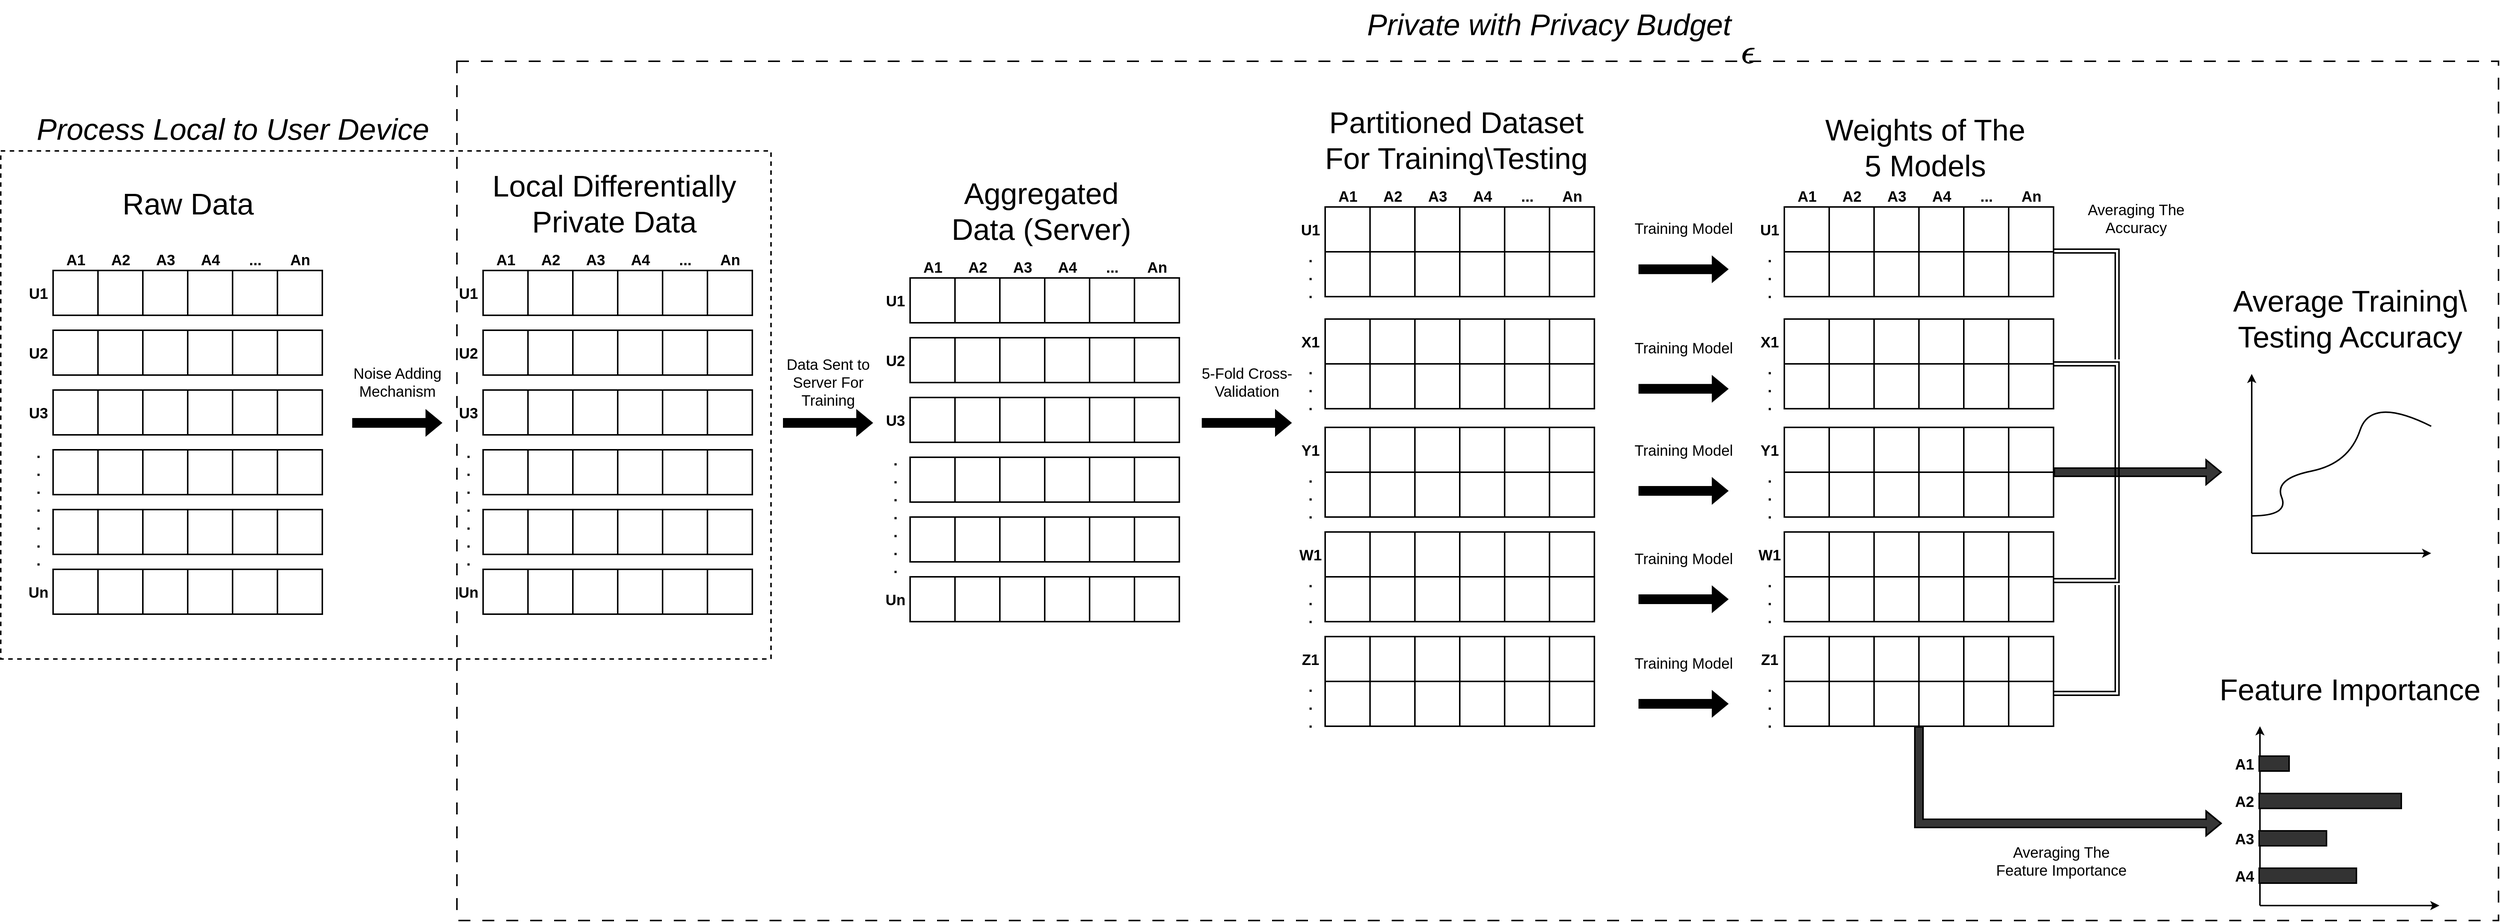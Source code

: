 <mxfile version="21.1.1" type="device" pages="2">
  <diagram name="Figure 1" id="WUAA0PB4JeqmRfL2tpBq">
    <mxGraphModel dx="4148" dy="3447" grid="1" gridSize="10" guides="1" tooltips="1" connect="1" arrows="1" fold="1" page="1" pageScale="1" pageWidth="827" pageHeight="1169" math="1" shadow="0">
      <root>
        <mxCell id="0" />
        <mxCell id="1" parent="0" />
        <mxCell id="bA6Z128UuXlaUtjKn_8Y-1" value="" style="whiteSpace=wrap;html=1;fillColor=none;dashed=1;strokeWidth=2;" vertex="1" parent="1">
          <mxGeometry x="40" y="80" width="1030" height="680" as="geometry" />
        </mxCell>
        <mxCell id="bA6Z128UuXlaUtjKn_8Y-3" value="" style="whiteSpace=wrap;html=1;fillColor=none;dashed=1;dashPattern=8 8;strokeWidth=2;" vertex="1" parent="1">
          <mxGeometry x="650" y="-40" width="2730" height="1150" as="geometry" />
        </mxCell>
        <mxCell id="e0liQvdCcjfhZNM5xDvp-1" value="" style="rounded=0;whiteSpace=wrap;html=1;strokeWidth=2;fontSize=20;fontStyle=1" vertex="1" parent="1">
          <mxGeometry x="110" y="240" width="60" height="60" as="geometry" />
        </mxCell>
        <mxCell id="e0liQvdCcjfhZNM5xDvp-2" value="" style="rounded=0;whiteSpace=wrap;html=1;strokeWidth=2;fontSize=20;fontStyle=1" vertex="1" parent="1">
          <mxGeometry x="170" y="240" width="60" height="60" as="geometry" />
        </mxCell>
        <mxCell id="e0liQvdCcjfhZNM5xDvp-3" value="" style="rounded=0;whiteSpace=wrap;html=1;strokeWidth=2;fontSize=20;fontStyle=1" vertex="1" parent="1">
          <mxGeometry x="230" y="240" width="60" height="60" as="geometry" />
        </mxCell>
        <mxCell id="e0liQvdCcjfhZNM5xDvp-4" value="" style="rounded=0;whiteSpace=wrap;html=1;strokeWidth=2;fontSize=20;fontStyle=1" vertex="1" parent="1">
          <mxGeometry x="290" y="240" width="60" height="60" as="geometry" />
        </mxCell>
        <mxCell id="e0liQvdCcjfhZNM5xDvp-5" value="" style="rounded=0;whiteSpace=wrap;html=1;strokeWidth=2;fontSize=20;fontStyle=1" vertex="1" parent="1">
          <mxGeometry x="350" y="240" width="60" height="60" as="geometry" />
        </mxCell>
        <mxCell id="e0liQvdCcjfhZNM5xDvp-6" value="" style="rounded=0;whiteSpace=wrap;html=1;strokeWidth=2;fontSize=20;fontStyle=1" vertex="1" parent="1">
          <mxGeometry x="410" y="240" width="60" height="60" as="geometry" />
        </mxCell>
        <mxCell id="e0liQvdCcjfhZNM5xDvp-7" value="A1" style="text;html=1;align=center;verticalAlign=middle;resizable=0;points=[];autosize=1;strokeColor=none;fillColor=none;strokeWidth=2;fontSize=20;fontStyle=1" vertex="1" parent="1">
          <mxGeometry x="115" y="205" width="50" height="40" as="geometry" />
        </mxCell>
        <mxCell id="e0liQvdCcjfhZNM5xDvp-8" value="A2" style="text;html=1;align=center;verticalAlign=middle;resizable=0;points=[];autosize=1;strokeColor=none;fillColor=none;strokeWidth=2;fontSize=20;fontStyle=1" vertex="1" parent="1">
          <mxGeometry x="175" y="205" width="50" height="40" as="geometry" />
        </mxCell>
        <mxCell id="e0liQvdCcjfhZNM5xDvp-9" value="A3" style="text;html=1;align=center;verticalAlign=middle;resizable=0;points=[];autosize=1;strokeColor=none;fillColor=none;strokeWidth=2;fontSize=20;fontStyle=1" vertex="1" parent="1">
          <mxGeometry x="235" y="205" width="50" height="40" as="geometry" />
        </mxCell>
        <mxCell id="e0liQvdCcjfhZNM5xDvp-10" value="A4" style="text;html=1;align=center;verticalAlign=middle;resizable=0;points=[];autosize=1;strokeColor=none;fillColor=none;strokeWidth=2;fontSize=20;fontStyle=1" vertex="1" parent="1">
          <mxGeometry x="295" y="205" width="50" height="40" as="geometry" />
        </mxCell>
        <mxCell id="e0liQvdCcjfhZNM5xDvp-11" value="An" style="text;html=1;align=center;verticalAlign=middle;resizable=0;points=[];autosize=1;strokeColor=none;fillColor=none;strokeWidth=2;fontSize=20;fontStyle=1" vertex="1" parent="1">
          <mxGeometry x="415" y="205" width="50" height="40" as="geometry" />
        </mxCell>
        <mxCell id="e0liQvdCcjfhZNM5xDvp-12" value="..." style="text;html=1;align=center;verticalAlign=middle;resizable=0;points=[];autosize=1;strokeColor=none;fillColor=none;strokeWidth=2;fontSize=20;fontStyle=1" vertex="1" parent="1">
          <mxGeometry x="360" y="205" width="40" height="40" as="geometry" />
        </mxCell>
        <mxCell id="e0liQvdCcjfhZNM5xDvp-13" value="" style="rounded=0;whiteSpace=wrap;html=1;strokeWidth=2;fontSize=20;fontStyle=1" vertex="1" parent="1">
          <mxGeometry x="110" y="320" width="60" height="60" as="geometry" />
        </mxCell>
        <mxCell id="e0liQvdCcjfhZNM5xDvp-14" value="" style="rounded=0;whiteSpace=wrap;html=1;strokeWidth=2;fontSize=20;fontStyle=1" vertex="1" parent="1">
          <mxGeometry x="170" y="320" width="60" height="60" as="geometry" />
        </mxCell>
        <mxCell id="e0liQvdCcjfhZNM5xDvp-15" value="" style="rounded=0;whiteSpace=wrap;html=1;strokeWidth=2;fontSize=20;fontStyle=1" vertex="1" parent="1">
          <mxGeometry x="230" y="320" width="60" height="60" as="geometry" />
        </mxCell>
        <mxCell id="e0liQvdCcjfhZNM5xDvp-16" value="" style="rounded=0;whiteSpace=wrap;html=1;strokeWidth=2;fontSize=20;fontStyle=1" vertex="1" parent="1">
          <mxGeometry x="290" y="320" width="60" height="60" as="geometry" />
        </mxCell>
        <mxCell id="e0liQvdCcjfhZNM5xDvp-17" value="" style="rounded=0;whiteSpace=wrap;html=1;strokeWidth=2;fontSize=20;fontStyle=1" vertex="1" parent="1">
          <mxGeometry x="350" y="320" width="60" height="60" as="geometry" />
        </mxCell>
        <mxCell id="e0liQvdCcjfhZNM5xDvp-18" value="" style="rounded=0;whiteSpace=wrap;html=1;strokeWidth=2;fontSize=20;fontStyle=1" vertex="1" parent="1">
          <mxGeometry x="410" y="320" width="60" height="60" as="geometry" />
        </mxCell>
        <mxCell id="e0liQvdCcjfhZNM5xDvp-25" value="U1" style="text;html=1;align=center;verticalAlign=middle;resizable=0;points=[];autosize=1;strokeColor=none;fillColor=none;strokeWidth=2;fontSize=20;fontStyle=1" vertex="1" parent="1">
          <mxGeometry x="65" y="250" width="50" height="40" as="geometry" />
        </mxCell>
        <mxCell id="e0liQvdCcjfhZNM5xDvp-26" value="U2" style="text;html=1;align=center;verticalAlign=middle;resizable=0;points=[];autosize=1;strokeColor=none;fillColor=none;strokeWidth=2;fontSize=20;fontStyle=1" vertex="1" parent="1">
          <mxGeometry x="65" y="330" width="50" height="40" as="geometry" />
        </mxCell>
        <mxCell id="e0liQvdCcjfhZNM5xDvp-27" value="" style="rounded=0;whiteSpace=wrap;html=1;strokeWidth=2;fontSize=20;fontStyle=1" vertex="1" parent="1">
          <mxGeometry x="110" y="400" width="60" height="60" as="geometry" />
        </mxCell>
        <mxCell id="e0liQvdCcjfhZNM5xDvp-28" value="" style="rounded=0;whiteSpace=wrap;html=1;strokeWidth=2;fontSize=20;fontStyle=1" vertex="1" parent="1">
          <mxGeometry x="170" y="400" width="60" height="60" as="geometry" />
        </mxCell>
        <mxCell id="e0liQvdCcjfhZNM5xDvp-29" value="" style="rounded=0;whiteSpace=wrap;html=1;strokeWidth=2;fontSize=20;fontStyle=1" vertex="1" parent="1">
          <mxGeometry x="230" y="400" width="60" height="60" as="geometry" />
        </mxCell>
        <mxCell id="e0liQvdCcjfhZNM5xDvp-30" value="" style="rounded=0;whiteSpace=wrap;html=1;strokeWidth=2;fontSize=20;fontStyle=1" vertex="1" parent="1">
          <mxGeometry x="290" y="400" width="60" height="60" as="geometry" />
        </mxCell>
        <mxCell id="e0liQvdCcjfhZNM5xDvp-31" value="" style="rounded=0;whiteSpace=wrap;html=1;strokeWidth=2;fontSize=20;fontStyle=1" vertex="1" parent="1">
          <mxGeometry x="350" y="400" width="60" height="60" as="geometry" />
        </mxCell>
        <mxCell id="e0liQvdCcjfhZNM5xDvp-32" value="" style="rounded=0;whiteSpace=wrap;html=1;strokeWidth=2;fontSize=20;fontStyle=1" vertex="1" parent="1">
          <mxGeometry x="410" y="400" width="60" height="60" as="geometry" />
        </mxCell>
        <mxCell id="e0liQvdCcjfhZNM5xDvp-33" value="U3" style="text;html=1;align=center;verticalAlign=middle;resizable=0;points=[];autosize=1;strokeColor=none;fillColor=none;strokeWidth=2;fontSize=20;fontStyle=1" vertex="1" parent="1">
          <mxGeometry x="65" y="410" width="50" height="40" as="geometry" />
        </mxCell>
        <mxCell id="e0liQvdCcjfhZNM5xDvp-34" value="" style="rounded=0;whiteSpace=wrap;html=1;strokeWidth=2;fontSize=20;fontStyle=1" vertex="1" parent="1">
          <mxGeometry x="110" y="480" width="60" height="60" as="geometry" />
        </mxCell>
        <mxCell id="e0liQvdCcjfhZNM5xDvp-35" value="" style="rounded=0;whiteSpace=wrap;html=1;strokeWidth=2;fontSize=20;fontStyle=1" vertex="1" parent="1">
          <mxGeometry x="170" y="480" width="60" height="60" as="geometry" />
        </mxCell>
        <mxCell id="e0liQvdCcjfhZNM5xDvp-36" value="" style="rounded=0;whiteSpace=wrap;html=1;strokeWidth=2;fontSize=20;fontStyle=1" vertex="1" parent="1">
          <mxGeometry x="230" y="480" width="60" height="60" as="geometry" />
        </mxCell>
        <mxCell id="e0liQvdCcjfhZNM5xDvp-37" value="" style="rounded=0;whiteSpace=wrap;html=1;strokeWidth=2;fontSize=20;fontStyle=1" vertex="1" parent="1">
          <mxGeometry x="290" y="480" width="60" height="60" as="geometry" />
        </mxCell>
        <mxCell id="e0liQvdCcjfhZNM5xDvp-38" value="" style="rounded=0;whiteSpace=wrap;html=1;strokeWidth=2;fontSize=20;fontStyle=1" vertex="1" parent="1">
          <mxGeometry x="350" y="480" width="60" height="60" as="geometry" />
        </mxCell>
        <mxCell id="e0liQvdCcjfhZNM5xDvp-39" value="" style="rounded=0;whiteSpace=wrap;html=1;strokeWidth=2;fontSize=20;fontStyle=1" vertex="1" parent="1">
          <mxGeometry x="410" y="480" width="60" height="60" as="geometry" />
        </mxCell>
        <mxCell id="e0liQvdCcjfhZNM5xDvp-40" value="" style="rounded=0;whiteSpace=wrap;html=1;strokeWidth=2;fontSize=20;fontStyle=1" vertex="1" parent="1">
          <mxGeometry x="110" y="560" width="60" height="60" as="geometry" />
        </mxCell>
        <mxCell id="e0liQvdCcjfhZNM5xDvp-41" value="" style="rounded=0;whiteSpace=wrap;html=1;strokeWidth=2;fontSize=20;fontStyle=1" vertex="1" parent="1">
          <mxGeometry x="170" y="560" width="60" height="60" as="geometry" />
        </mxCell>
        <mxCell id="e0liQvdCcjfhZNM5xDvp-42" value="" style="rounded=0;whiteSpace=wrap;html=1;strokeWidth=2;fontSize=20;fontStyle=1" vertex="1" parent="1">
          <mxGeometry x="230" y="560" width="60" height="60" as="geometry" />
        </mxCell>
        <mxCell id="e0liQvdCcjfhZNM5xDvp-43" value="" style="rounded=0;whiteSpace=wrap;html=1;strokeWidth=2;fontSize=20;fontStyle=1" vertex="1" parent="1">
          <mxGeometry x="290" y="560" width="60" height="60" as="geometry" />
        </mxCell>
        <mxCell id="e0liQvdCcjfhZNM5xDvp-44" value="" style="rounded=0;whiteSpace=wrap;html=1;strokeWidth=2;fontSize=20;fontStyle=1" vertex="1" parent="1">
          <mxGeometry x="350" y="560" width="60" height="60" as="geometry" />
        </mxCell>
        <mxCell id="e0liQvdCcjfhZNM5xDvp-45" value="" style="rounded=0;whiteSpace=wrap;html=1;strokeWidth=2;fontSize=20;fontStyle=1" vertex="1" parent="1">
          <mxGeometry x="410" y="560" width="60" height="60" as="geometry" />
        </mxCell>
        <mxCell id="e0liQvdCcjfhZNM5xDvp-46" value=".&lt;br style=&quot;font-size: 20px;&quot;&gt;.&lt;br style=&quot;font-size: 20px;&quot;&gt;.&lt;br style=&quot;font-size: 20px;&quot;&gt;.&lt;br style=&quot;font-size: 20px;&quot;&gt;.&lt;br style=&quot;font-size: 20px;&quot;&gt;.&lt;br style=&quot;font-size: 20px;&quot;&gt;." style="text;html=1;align=center;verticalAlign=middle;resizable=0;points=[];autosize=1;strokeColor=none;fillColor=none;strokeWidth=2;fontSize=20;fontStyle=1" vertex="1" parent="1">
          <mxGeometry x="75" y="465" width="30" height="180" as="geometry" />
        </mxCell>
        <mxCell id="e0liQvdCcjfhZNM5xDvp-47" value="" style="rounded=0;whiteSpace=wrap;html=1;strokeWidth=2;fontSize=20;fontStyle=1" vertex="1" parent="1">
          <mxGeometry x="110" y="640" width="60" height="60" as="geometry" />
        </mxCell>
        <mxCell id="e0liQvdCcjfhZNM5xDvp-48" value="" style="rounded=0;whiteSpace=wrap;html=1;strokeWidth=2;fontSize=20;fontStyle=1" vertex="1" parent="1">
          <mxGeometry x="170" y="640" width="60" height="60" as="geometry" />
        </mxCell>
        <mxCell id="e0liQvdCcjfhZNM5xDvp-49" value="" style="rounded=0;whiteSpace=wrap;html=1;strokeWidth=2;fontSize=20;fontStyle=1" vertex="1" parent="1">
          <mxGeometry x="230" y="640" width="60" height="60" as="geometry" />
        </mxCell>
        <mxCell id="e0liQvdCcjfhZNM5xDvp-50" value="" style="rounded=0;whiteSpace=wrap;html=1;strokeWidth=2;fontSize=20;fontStyle=1" vertex="1" parent="1">
          <mxGeometry x="290" y="640" width="60" height="60" as="geometry" />
        </mxCell>
        <mxCell id="e0liQvdCcjfhZNM5xDvp-51" value="" style="rounded=0;whiteSpace=wrap;html=1;strokeWidth=2;fontSize=20;fontStyle=1" vertex="1" parent="1">
          <mxGeometry x="350" y="640" width="60" height="60" as="geometry" />
        </mxCell>
        <mxCell id="e0liQvdCcjfhZNM5xDvp-52" value="" style="rounded=0;whiteSpace=wrap;html=1;strokeWidth=2;fontSize=20;fontStyle=1" vertex="1" parent="1">
          <mxGeometry x="410" y="640" width="60" height="60" as="geometry" />
        </mxCell>
        <mxCell id="e0liQvdCcjfhZNM5xDvp-53" value="Un" style="text;html=1;align=center;verticalAlign=middle;resizable=0;points=[];autosize=1;strokeColor=none;fillColor=none;strokeWidth=2;fontSize=20;fontStyle=1" vertex="1" parent="1">
          <mxGeometry x="65" y="650" width="50" height="40" as="geometry" />
        </mxCell>
        <mxCell id="e0liQvdCcjfhZNM5xDvp-54" value="&lt;font style=&quot;font-size: 40px;&quot;&gt;Raw Data&lt;/font&gt;" style="text;html=1;align=center;verticalAlign=middle;resizable=0;points=[];autosize=1;strokeColor=none;fillColor=none;strokeWidth=2;" vertex="1" parent="1">
          <mxGeometry x="190" y="120" width="200" height="60" as="geometry" />
        </mxCell>
        <mxCell id="e0liQvdCcjfhZNM5xDvp-55" value="" style="rounded=0;whiteSpace=wrap;html=1;strokeWidth=2;fontSize=20;fontStyle=1" vertex="1" parent="1">
          <mxGeometry x="685" y="240" width="60" height="60" as="geometry" />
        </mxCell>
        <mxCell id="e0liQvdCcjfhZNM5xDvp-56" value="" style="rounded=0;whiteSpace=wrap;html=1;strokeWidth=2;fontSize=20;fontStyle=1" vertex="1" parent="1">
          <mxGeometry x="745" y="240" width="60" height="60" as="geometry" />
        </mxCell>
        <mxCell id="e0liQvdCcjfhZNM5xDvp-57" value="" style="rounded=0;whiteSpace=wrap;html=1;strokeWidth=2;fontSize=20;fontStyle=1" vertex="1" parent="1">
          <mxGeometry x="805" y="240" width="60" height="60" as="geometry" />
        </mxCell>
        <mxCell id="e0liQvdCcjfhZNM5xDvp-58" value="" style="rounded=0;whiteSpace=wrap;html=1;strokeWidth=2;fontSize=20;fontStyle=1" vertex="1" parent="1">
          <mxGeometry x="865" y="240" width="60" height="60" as="geometry" />
        </mxCell>
        <mxCell id="e0liQvdCcjfhZNM5xDvp-59" value="" style="rounded=0;whiteSpace=wrap;html=1;strokeWidth=2;fontSize=20;fontStyle=1" vertex="1" parent="1">
          <mxGeometry x="925" y="240" width="60" height="60" as="geometry" />
        </mxCell>
        <mxCell id="e0liQvdCcjfhZNM5xDvp-60" value="" style="rounded=0;whiteSpace=wrap;html=1;strokeWidth=2;fontSize=20;fontStyle=1" vertex="1" parent="1">
          <mxGeometry x="985" y="240" width="60" height="60" as="geometry" />
        </mxCell>
        <mxCell id="e0liQvdCcjfhZNM5xDvp-61" value="A1" style="text;html=1;align=center;verticalAlign=middle;resizable=0;points=[];autosize=1;strokeColor=none;fillColor=none;strokeWidth=2;fontSize=20;fontStyle=1" vertex="1" parent="1">
          <mxGeometry x="690" y="205" width="50" height="40" as="geometry" />
        </mxCell>
        <mxCell id="e0liQvdCcjfhZNM5xDvp-62" value="A2" style="text;html=1;align=center;verticalAlign=middle;resizable=0;points=[];autosize=1;strokeColor=none;fillColor=none;strokeWidth=2;fontSize=20;fontStyle=1" vertex="1" parent="1">
          <mxGeometry x="750" y="205" width="50" height="40" as="geometry" />
        </mxCell>
        <mxCell id="e0liQvdCcjfhZNM5xDvp-63" value="A3" style="text;html=1;align=center;verticalAlign=middle;resizable=0;points=[];autosize=1;strokeColor=none;fillColor=none;strokeWidth=2;fontSize=20;fontStyle=1" vertex="1" parent="1">
          <mxGeometry x="810" y="205" width="50" height="40" as="geometry" />
        </mxCell>
        <mxCell id="e0liQvdCcjfhZNM5xDvp-64" value="A4" style="text;html=1;align=center;verticalAlign=middle;resizable=0;points=[];autosize=1;strokeColor=none;fillColor=none;strokeWidth=2;fontSize=20;fontStyle=1" vertex="1" parent="1">
          <mxGeometry x="870" y="205" width="50" height="40" as="geometry" />
        </mxCell>
        <mxCell id="e0liQvdCcjfhZNM5xDvp-65" value="An" style="text;html=1;align=center;verticalAlign=middle;resizable=0;points=[];autosize=1;strokeColor=none;fillColor=none;strokeWidth=2;fontSize=20;fontStyle=1" vertex="1" parent="1">
          <mxGeometry x="990" y="205" width="50" height="40" as="geometry" />
        </mxCell>
        <mxCell id="e0liQvdCcjfhZNM5xDvp-66" value="..." style="text;html=1;align=center;verticalAlign=middle;resizable=0;points=[];autosize=1;strokeColor=none;fillColor=none;strokeWidth=2;fontSize=20;fontStyle=1" vertex="1" parent="1">
          <mxGeometry x="935" y="205" width="40" height="40" as="geometry" />
        </mxCell>
        <mxCell id="e0liQvdCcjfhZNM5xDvp-67" value="" style="rounded=0;whiteSpace=wrap;html=1;strokeWidth=2;fontSize=20;fontStyle=1" vertex="1" parent="1">
          <mxGeometry x="685" y="320" width="60" height="60" as="geometry" />
        </mxCell>
        <mxCell id="e0liQvdCcjfhZNM5xDvp-68" value="" style="rounded=0;whiteSpace=wrap;html=1;strokeWidth=2;fontSize=20;fontStyle=1" vertex="1" parent="1">
          <mxGeometry x="745" y="320" width="60" height="60" as="geometry" />
        </mxCell>
        <mxCell id="e0liQvdCcjfhZNM5xDvp-69" value="" style="rounded=0;whiteSpace=wrap;html=1;strokeWidth=2;fontSize=20;fontStyle=1" vertex="1" parent="1">
          <mxGeometry x="805" y="320" width="60" height="60" as="geometry" />
        </mxCell>
        <mxCell id="e0liQvdCcjfhZNM5xDvp-70" value="" style="rounded=0;whiteSpace=wrap;html=1;strokeWidth=2;fontSize=20;fontStyle=1" vertex="1" parent="1">
          <mxGeometry x="865" y="320" width="60" height="60" as="geometry" />
        </mxCell>
        <mxCell id="e0liQvdCcjfhZNM5xDvp-71" value="" style="rounded=0;whiteSpace=wrap;html=1;strokeWidth=2;fontSize=20;fontStyle=1" vertex="1" parent="1">
          <mxGeometry x="925" y="320" width="60" height="60" as="geometry" />
        </mxCell>
        <mxCell id="e0liQvdCcjfhZNM5xDvp-72" value="" style="rounded=0;whiteSpace=wrap;html=1;strokeWidth=2;fontSize=20;fontStyle=1" vertex="1" parent="1">
          <mxGeometry x="985" y="320" width="60" height="60" as="geometry" />
        </mxCell>
        <mxCell id="e0liQvdCcjfhZNM5xDvp-73" value="U1" style="text;html=1;align=center;verticalAlign=middle;resizable=0;points=[];autosize=1;strokeColor=none;fillColor=none;strokeWidth=2;fontSize=20;fontStyle=1" vertex="1" parent="1">
          <mxGeometry x="640" y="250" width="50" height="40" as="geometry" />
        </mxCell>
        <mxCell id="e0liQvdCcjfhZNM5xDvp-74" value="U2" style="text;html=1;align=center;verticalAlign=middle;resizable=0;points=[];autosize=1;strokeColor=none;fillColor=none;strokeWidth=2;fontSize=20;fontStyle=1" vertex="1" parent="1">
          <mxGeometry x="640" y="330" width="50" height="40" as="geometry" />
        </mxCell>
        <mxCell id="e0liQvdCcjfhZNM5xDvp-75" value="" style="rounded=0;whiteSpace=wrap;html=1;strokeWidth=2;fontSize=20;fontStyle=1" vertex="1" parent="1">
          <mxGeometry x="685" y="400" width="60" height="60" as="geometry" />
        </mxCell>
        <mxCell id="e0liQvdCcjfhZNM5xDvp-76" value="" style="rounded=0;whiteSpace=wrap;html=1;strokeWidth=2;fontSize=20;fontStyle=1" vertex="1" parent="1">
          <mxGeometry x="745" y="400" width="60" height="60" as="geometry" />
        </mxCell>
        <mxCell id="e0liQvdCcjfhZNM5xDvp-77" value="" style="rounded=0;whiteSpace=wrap;html=1;strokeWidth=2;fontSize=20;fontStyle=1" vertex="1" parent="1">
          <mxGeometry x="805" y="400" width="60" height="60" as="geometry" />
        </mxCell>
        <mxCell id="e0liQvdCcjfhZNM5xDvp-78" value="" style="rounded=0;whiteSpace=wrap;html=1;strokeWidth=2;fontSize=20;fontStyle=1" vertex="1" parent="1">
          <mxGeometry x="865" y="400" width="60" height="60" as="geometry" />
        </mxCell>
        <mxCell id="e0liQvdCcjfhZNM5xDvp-79" value="" style="rounded=0;whiteSpace=wrap;html=1;strokeWidth=2;fontSize=20;fontStyle=1" vertex="1" parent="1">
          <mxGeometry x="925" y="400" width="60" height="60" as="geometry" />
        </mxCell>
        <mxCell id="e0liQvdCcjfhZNM5xDvp-80" value="" style="rounded=0;whiteSpace=wrap;html=1;strokeWidth=2;fontSize=20;fontStyle=1" vertex="1" parent="1">
          <mxGeometry x="985" y="400" width="60" height="60" as="geometry" />
        </mxCell>
        <mxCell id="e0liQvdCcjfhZNM5xDvp-81" value="U3" style="text;html=1;align=center;verticalAlign=middle;resizable=0;points=[];autosize=1;strokeColor=none;fillColor=none;strokeWidth=2;fontSize=20;fontStyle=1" vertex="1" parent="1">
          <mxGeometry x="640" y="410" width="50" height="40" as="geometry" />
        </mxCell>
        <mxCell id="e0liQvdCcjfhZNM5xDvp-82" value="" style="rounded=0;whiteSpace=wrap;html=1;strokeWidth=2;fontSize=20;fontStyle=1" vertex="1" parent="1">
          <mxGeometry x="685" y="480" width="60" height="60" as="geometry" />
        </mxCell>
        <mxCell id="e0liQvdCcjfhZNM5xDvp-83" value="" style="rounded=0;whiteSpace=wrap;html=1;strokeWidth=2;fontSize=20;fontStyle=1" vertex="1" parent="1">
          <mxGeometry x="745" y="480" width="60" height="60" as="geometry" />
        </mxCell>
        <mxCell id="e0liQvdCcjfhZNM5xDvp-84" value="" style="rounded=0;whiteSpace=wrap;html=1;strokeWidth=2;fontSize=20;fontStyle=1" vertex="1" parent="1">
          <mxGeometry x="805" y="480" width="60" height="60" as="geometry" />
        </mxCell>
        <mxCell id="e0liQvdCcjfhZNM5xDvp-85" value="" style="rounded=0;whiteSpace=wrap;html=1;strokeWidth=2;fontSize=20;fontStyle=1" vertex="1" parent="1">
          <mxGeometry x="865" y="480" width="60" height="60" as="geometry" />
        </mxCell>
        <mxCell id="e0liQvdCcjfhZNM5xDvp-86" value="" style="rounded=0;whiteSpace=wrap;html=1;strokeWidth=2;fontSize=20;fontStyle=1" vertex="1" parent="1">
          <mxGeometry x="925" y="480" width="60" height="60" as="geometry" />
        </mxCell>
        <mxCell id="e0liQvdCcjfhZNM5xDvp-87" value="" style="rounded=0;whiteSpace=wrap;html=1;strokeWidth=2;fontSize=20;fontStyle=1" vertex="1" parent="1">
          <mxGeometry x="985" y="480" width="60" height="60" as="geometry" />
        </mxCell>
        <mxCell id="e0liQvdCcjfhZNM5xDvp-88" value="" style="rounded=0;whiteSpace=wrap;html=1;strokeWidth=2;fontSize=20;fontStyle=1" vertex="1" parent="1">
          <mxGeometry x="685" y="560" width="60" height="60" as="geometry" />
        </mxCell>
        <mxCell id="e0liQvdCcjfhZNM5xDvp-89" value="" style="rounded=0;whiteSpace=wrap;html=1;strokeWidth=2;fontSize=20;fontStyle=1" vertex="1" parent="1">
          <mxGeometry x="745" y="560" width="60" height="60" as="geometry" />
        </mxCell>
        <mxCell id="e0liQvdCcjfhZNM5xDvp-90" value="" style="rounded=0;whiteSpace=wrap;html=1;strokeWidth=2;fontSize=20;fontStyle=1" vertex="1" parent="1">
          <mxGeometry x="805" y="560" width="60" height="60" as="geometry" />
        </mxCell>
        <mxCell id="e0liQvdCcjfhZNM5xDvp-91" value="" style="rounded=0;whiteSpace=wrap;html=1;strokeWidth=2;fontSize=20;fontStyle=1" vertex="1" parent="1">
          <mxGeometry x="865" y="560" width="60" height="60" as="geometry" />
        </mxCell>
        <mxCell id="e0liQvdCcjfhZNM5xDvp-92" value="" style="rounded=0;whiteSpace=wrap;html=1;strokeWidth=2;fontSize=20;fontStyle=1" vertex="1" parent="1">
          <mxGeometry x="925" y="560" width="60" height="60" as="geometry" />
        </mxCell>
        <mxCell id="e0liQvdCcjfhZNM5xDvp-93" value="" style="rounded=0;whiteSpace=wrap;html=1;strokeWidth=2;fontSize=20;fontStyle=1" vertex="1" parent="1">
          <mxGeometry x="985" y="560" width="60" height="60" as="geometry" />
        </mxCell>
        <mxCell id="e0liQvdCcjfhZNM5xDvp-94" value=".&lt;br style=&quot;font-size: 20px;&quot;&gt;.&lt;br style=&quot;font-size: 20px;&quot;&gt;.&lt;br style=&quot;font-size: 20px;&quot;&gt;.&lt;br style=&quot;font-size: 20px;&quot;&gt;.&lt;br style=&quot;font-size: 20px;&quot;&gt;.&lt;br style=&quot;font-size: 20px;&quot;&gt;." style="text;html=1;align=center;verticalAlign=middle;resizable=0;points=[];autosize=1;strokeColor=none;fillColor=none;strokeWidth=2;fontSize=20;fontStyle=1" vertex="1" parent="1">
          <mxGeometry x="650" y="465" width="30" height="180" as="geometry" />
        </mxCell>
        <mxCell id="e0liQvdCcjfhZNM5xDvp-95" value="" style="rounded=0;whiteSpace=wrap;html=1;strokeWidth=2;fontSize=20;fontStyle=1" vertex="1" parent="1">
          <mxGeometry x="685" y="640" width="60" height="60" as="geometry" />
        </mxCell>
        <mxCell id="e0liQvdCcjfhZNM5xDvp-96" value="" style="rounded=0;whiteSpace=wrap;html=1;strokeWidth=2;fontSize=20;fontStyle=1" vertex="1" parent="1">
          <mxGeometry x="745" y="640" width="60" height="60" as="geometry" />
        </mxCell>
        <mxCell id="e0liQvdCcjfhZNM5xDvp-97" value="" style="rounded=0;whiteSpace=wrap;html=1;strokeWidth=2;fontSize=20;fontStyle=1" vertex="1" parent="1">
          <mxGeometry x="805" y="640" width="60" height="60" as="geometry" />
        </mxCell>
        <mxCell id="e0liQvdCcjfhZNM5xDvp-98" value="" style="rounded=0;whiteSpace=wrap;html=1;strokeWidth=2;fontSize=20;fontStyle=1" vertex="1" parent="1">
          <mxGeometry x="865" y="640" width="60" height="60" as="geometry" />
        </mxCell>
        <mxCell id="e0liQvdCcjfhZNM5xDvp-99" value="" style="rounded=0;whiteSpace=wrap;html=1;strokeWidth=2;fontSize=20;fontStyle=1" vertex="1" parent="1">
          <mxGeometry x="925" y="640" width="60" height="60" as="geometry" />
        </mxCell>
        <mxCell id="e0liQvdCcjfhZNM5xDvp-100" value="" style="rounded=0;whiteSpace=wrap;html=1;strokeWidth=2;fontSize=20;fontStyle=1" vertex="1" parent="1">
          <mxGeometry x="985" y="640" width="60" height="60" as="geometry" />
        </mxCell>
        <mxCell id="e0liQvdCcjfhZNM5xDvp-101" value="Un" style="text;html=1;align=center;verticalAlign=middle;resizable=0;points=[];autosize=1;strokeColor=none;fillColor=none;strokeWidth=2;fontSize=20;fontStyle=1" vertex="1" parent="1">
          <mxGeometry x="640" y="650" width="50" height="40" as="geometry" />
        </mxCell>
        <mxCell id="e0liQvdCcjfhZNM5xDvp-102" value="&lt;font style=&quot;font-size: 40px;&quot;&gt;Local Differentially&lt;br&gt;Private Data&lt;br&gt;&lt;/font&gt;" style="text;html=1;align=center;verticalAlign=middle;resizable=0;points=[];autosize=1;strokeColor=none;fillColor=none;strokeWidth=2;" vertex="1" parent="1">
          <mxGeometry x="685" y="95" width="350" height="110" as="geometry" />
        </mxCell>
        <mxCell id="e0liQvdCcjfhZNM5xDvp-103" value="" style="shape=flexArrow;endArrow=classic;html=1;rounded=0;fillColor=#000000;strokeWidth=2;fontSize=20;fontStyle=1" edge="1" parent="1">
          <mxGeometry width="50" height="50" relative="1" as="geometry">
            <mxPoint x="510" y="444" as="sourcePoint" />
            <mxPoint x="630" y="444" as="targetPoint" />
          </mxGeometry>
        </mxCell>
        <mxCell id="e0liQvdCcjfhZNM5xDvp-104" value="&lt;font style=&quot;font-size: 20px;&quot;&gt;Noise Adding&lt;br&gt;Mechanism&lt;/font&gt;" style="text;html=1;align=center;verticalAlign=middle;resizable=0;points=[];autosize=1;strokeColor=none;fillColor=none;strokeWidth=2;" vertex="1" parent="1">
          <mxGeometry x="500" y="359" width="140" height="60" as="geometry" />
        </mxCell>
        <mxCell id="e0liQvdCcjfhZNM5xDvp-107" value="" style="shape=flexArrow;endArrow=classic;html=1;rounded=0;fillColor=#000000;strokeWidth=2;fontSize=20;fontStyle=1" edge="1" parent="1">
          <mxGeometry width="50" height="50" relative="1" as="geometry">
            <mxPoint x="1646" y="444" as="sourcePoint" />
            <mxPoint x="1766" y="444" as="targetPoint" />
          </mxGeometry>
        </mxCell>
        <mxCell id="e0liQvdCcjfhZNM5xDvp-108" value="&lt;span style=&quot;font-size: 20px;&quot;&gt;5-Fold Cross-&lt;br&gt;Validation&lt;br&gt;&lt;/span&gt;" style="text;html=1;align=center;verticalAlign=middle;resizable=0;points=[];autosize=1;strokeColor=none;fillColor=none;strokeWidth=2;" vertex="1" parent="1">
          <mxGeometry x="1636" y="359" width="140" height="60" as="geometry" />
        </mxCell>
        <mxCell id="e0liQvdCcjfhZNM5xDvp-109" value="" style="rounded=0;whiteSpace=wrap;html=1;strokeWidth=2;fontSize=20;fontStyle=1" vertex="1" parent="1">
          <mxGeometry x="1811" y="155" width="60" height="60" as="geometry" />
        </mxCell>
        <mxCell id="e0liQvdCcjfhZNM5xDvp-110" value="" style="rounded=0;whiteSpace=wrap;html=1;strokeWidth=2;fontSize=20;fontStyle=1" vertex="1" parent="1">
          <mxGeometry x="1871" y="155" width="60" height="60" as="geometry" />
        </mxCell>
        <mxCell id="e0liQvdCcjfhZNM5xDvp-111" value="" style="rounded=0;whiteSpace=wrap;html=1;strokeWidth=2;fontSize=20;fontStyle=1" vertex="1" parent="1">
          <mxGeometry x="1931" y="155" width="60" height="60" as="geometry" />
        </mxCell>
        <mxCell id="e0liQvdCcjfhZNM5xDvp-112" value="" style="rounded=0;whiteSpace=wrap;html=1;strokeWidth=2;fontSize=20;fontStyle=1" vertex="1" parent="1">
          <mxGeometry x="1991" y="155" width="60" height="60" as="geometry" />
        </mxCell>
        <mxCell id="e0liQvdCcjfhZNM5xDvp-113" value="" style="rounded=0;whiteSpace=wrap;html=1;strokeWidth=2;fontSize=20;fontStyle=1" vertex="1" parent="1">
          <mxGeometry x="2051" y="155" width="60" height="60" as="geometry" />
        </mxCell>
        <mxCell id="e0liQvdCcjfhZNM5xDvp-114" value="" style="rounded=0;whiteSpace=wrap;html=1;strokeWidth=2;fontSize=20;fontStyle=1" vertex="1" parent="1">
          <mxGeometry x="2111" y="155" width="60" height="60" as="geometry" />
        </mxCell>
        <mxCell id="e0liQvdCcjfhZNM5xDvp-115" value="A1" style="text;html=1;align=center;verticalAlign=middle;resizable=0;points=[];autosize=1;strokeColor=none;fillColor=none;strokeWidth=2;fontSize=20;fontStyle=1" vertex="1" parent="1">
          <mxGeometry x="1816" y="120" width="50" height="40" as="geometry" />
        </mxCell>
        <mxCell id="e0liQvdCcjfhZNM5xDvp-116" value="A2" style="text;html=1;align=center;verticalAlign=middle;resizable=0;points=[];autosize=1;strokeColor=none;fillColor=none;strokeWidth=2;fontSize=20;fontStyle=1" vertex="1" parent="1">
          <mxGeometry x="1876" y="120" width="50" height="40" as="geometry" />
        </mxCell>
        <mxCell id="e0liQvdCcjfhZNM5xDvp-117" value="A3" style="text;html=1;align=center;verticalAlign=middle;resizable=0;points=[];autosize=1;strokeColor=none;fillColor=none;strokeWidth=2;fontSize=20;fontStyle=1" vertex="1" parent="1">
          <mxGeometry x="1936" y="120" width="50" height="40" as="geometry" />
        </mxCell>
        <mxCell id="e0liQvdCcjfhZNM5xDvp-118" value="A4" style="text;html=1;align=center;verticalAlign=middle;resizable=0;points=[];autosize=1;strokeColor=none;fillColor=none;strokeWidth=2;fontSize=20;fontStyle=1" vertex="1" parent="1">
          <mxGeometry x="1996" y="120" width="50" height="40" as="geometry" />
        </mxCell>
        <mxCell id="e0liQvdCcjfhZNM5xDvp-119" value="An" style="text;html=1;align=center;verticalAlign=middle;resizable=0;points=[];autosize=1;strokeColor=none;fillColor=none;strokeWidth=2;fontSize=20;fontStyle=1" vertex="1" parent="1">
          <mxGeometry x="2116" y="120" width="50" height="40" as="geometry" />
        </mxCell>
        <mxCell id="e0liQvdCcjfhZNM5xDvp-120" value="..." style="text;html=1;align=center;verticalAlign=middle;resizable=0;points=[];autosize=1;strokeColor=none;fillColor=none;strokeWidth=2;fontSize=20;fontStyle=1" vertex="1" parent="1">
          <mxGeometry x="2061" y="120" width="40" height="40" as="geometry" />
        </mxCell>
        <mxCell id="e0liQvdCcjfhZNM5xDvp-121" value="" style="rounded=0;whiteSpace=wrap;html=1;strokeWidth=2;fontSize=20;fontStyle=1" vertex="1" parent="1">
          <mxGeometry x="1811" y="215" width="60" height="60" as="geometry" />
        </mxCell>
        <mxCell id="e0liQvdCcjfhZNM5xDvp-122" value="" style="rounded=0;whiteSpace=wrap;html=1;strokeWidth=2;fontSize=20;fontStyle=1" vertex="1" parent="1">
          <mxGeometry x="1871" y="215" width="60" height="60" as="geometry" />
        </mxCell>
        <mxCell id="e0liQvdCcjfhZNM5xDvp-123" value="" style="rounded=0;whiteSpace=wrap;html=1;strokeWidth=2;fontSize=20;fontStyle=1" vertex="1" parent="1">
          <mxGeometry x="1931" y="215" width="60" height="60" as="geometry" />
        </mxCell>
        <mxCell id="e0liQvdCcjfhZNM5xDvp-124" value="" style="rounded=0;whiteSpace=wrap;html=1;strokeWidth=2;fontSize=20;fontStyle=1" vertex="1" parent="1">
          <mxGeometry x="1991" y="215" width="60" height="60" as="geometry" />
        </mxCell>
        <mxCell id="e0liQvdCcjfhZNM5xDvp-125" value="" style="rounded=0;whiteSpace=wrap;html=1;strokeWidth=2;fontSize=20;fontStyle=1" vertex="1" parent="1">
          <mxGeometry x="2051" y="215" width="60" height="60" as="geometry" />
        </mxCell>
        <mxCell id="e0liQvdCcjfhZNM5xDvp-126" value="" style="rounded=0;whiteSpace=wrap;html=1;strokeWidth=2;fontSize=20;fontStyle=1" vertex="1" parent="1">
          <mxGeometry x="2111" y="215" width="60" height="60" as="geometry" />
        </mxCell>
        <mxCell id="e0liQvdCcjfhZNM5xDvp-127" value="U1" style="text;html=1;align=center;verticalAlign=middle;resizable=0;points=[];autosize=1;strokeColor=none;fillColor=none;strokeWidth=2;fontSize=20;fontStyle=1" vertex="1" parent="1">
          <mxGeometry x="1766" y="165" width="50" height="40" as="geometry" />
        </mxCell>
        <mxCell id="e0liQvdCcjfhZNM5xDvp-128" value=".&lt;br style=&quot;font-size: 20px;&quot;&gt;.&lt;br style=&quot;font-size: 20px;&quot;&gt;." style="text;html=1;align=center;verticalAlign=middle;resizable=0;points=[];autosize=1;strokeColor=none;fillColor=none;strokeWidth=2;fontSize=20;fontStyle=1" vertex="1" parent="1">
          <mxGeometry x="1776" y="200" width="30" height="90" as="geometry" />
        </mxCell>
        <mxCell id="e0liQvdCcjfhZNM5xDvp-129" value="" style="rounded=0;whiteSpace=wrap;html=1;strokeWidth=2;fontSize=20;fontStyle=1" vertex="1" parent="1">
          <mxGeometry x="1811" y="305" width="60" height="60" as="geometry" />
        </mxCell>
        <mxCell id="e0liQvdCcjfhZNM5xDvp-130" value="" style="rounded=0;whiteSpace=wrap;html=1;strokeWidth=2;fontSize=20;fontStyle=1" vertex="1" parent="1">
          <mxGeometry x="1871" y="305" width="60" height="60" as="geometry" />
        </mxCell>
        <mxCell id="e0liQvdCcjfhZNM5xDvp-131" value="" style="rounded=0;whiteSpace=wrap;html=1;strokeWidth=2;fontSize=20;fontStyle=1" vertex="1" parent="1">
          <mxGeometry x="1931" y="305" width="60" height="60" as="geometry" />
        </mxCell>
        <mxCell id="e0liQvdCcjfhZNM5xDvp-132" value="" style="rounded=0;whiteSpace=wrap;html=1;strokeWidth=2;fontSize=20;fontStyle=1" vertex="1" parent="1">
          <mxGeometry x="1991" y="305" width="60" height="60" as="geometry" />
        </mxCell>
        <mxCell id="e0liQvdCcjfhZNM5xDvp-133" value="" style="rounded=0;whiteSpace=wrap;html=1;strokeWidth=2;fontSize=20;fontStyle=1" vertex="1" parent="1">
          <mxGeometry x="2051" y="305" width="60" height="60" as="geometry" />
        </mxCell>
        <mxCell id="e0liQvdCcjfhZNM5xDvp-134" value="" style="rounded=0;whiteSpace=wrap;html=1;strokeWidth=2;fontSize=20;fontStyle=1" vertex="1" parent="1">
          <mxGeometry x="2111" y="305" width="60" height="60" as="geometry" />
        </mxCell>
        <mxCell id="e0liQvdCcjfhZNM5xDvp-135" value="X1" style="text;html=1;align=center;verticalAlign=middle;resizable=0;points=[];autosize=1;strokeColor=none;fillColor=none;strokeWidth=2;fontSize=20;fontStyle=1" vertex="1" parent="1">
          <mxGeometry x="1766" y="315" width="50" height="40" as="geometry" />
        </mxCell>
        <mxCell id="e0liQvdCcjfhZNM5xDvp-136" value="" style="rounded=0;whiteSpace=wrap;html=1;strokeWidth=2;fontSize=20;fontStyle=1" vertex="1" parent="1">
          <mxGeometry x="1811" y="365" width="60" height="60" as="geometry" />
        </mxCell>
        <mxCell id="e0liQvdCcjfhZNM5xDvp-137" value="" style="rounded=0;whiteSpace=wrap;html=1;strokeWidth=2;fontSize=20;fontStyle=1" vertex="1" parent="1">
          <mxGeometry x="1871" y="365" width="60" height="60" as="geometry" />
        </mxCell>
        <mxCell id="e0liQvdCcjfhZNM5xDvp-138" value="" style="rounded=0;whiteSpace=wrap;html=1;strokeWidth=2;fontSize=20;fontStyle=1" vertex="1" parent="1">
          <mxGeometry x="1931" y="365" width="60" height="60" as="geometry" />
        </mxCell>
        <mxCell id="e0liQvdCcjfhZNM5xDvp-139" value="" style="rounded=0;whiteSpace=wrap;html=1;strokeWidth=2;fontSize=20;fontStyle=1" vertex="1" parent="1">
          <mxGeometry x="1991" y="365" width="60" height="60" as="geometry" />
        </mxCell>
        <mxCell id="e0liQvdCcjfhZNM5xDvp-140" value="" style="rounded=0;whiteSpace=wrap;html=1;strokeWidth=2;fontSize=20;fontStyle=1" vertex="1" parent="1">
          <mxGeometry x="2051" y="365" width="60" height="60" as="geometry" />
        </mxCell>
        <mxCell id="e0liQvdCcjfhZNM5xDvp-141" value="" style="rounded=0;whiteSpace=wrap;html=1;strokeWidth=2;fontSize=20;fontStyle=1" vertex="1" parent="1">
          <mxGeometry x="2111" y="365" width="60" height="60" as="geometry" />
        </mxCell>
        <mxCell id="e0liQvdCcjfhZNM5xDvp-156" value="&lt;font style=&quot;font-size: 40px;&quot;&gt;Partitioned Dataset&lt;br&gt;For Training\Testing&lt;br&gt;&lt;/font&gt;" style="text;html=1;align=center;verticalAlign=middle;resizable=0;points=[];autosize=1;strokeColor=none;fillColor=none;strokeWidth=2;" vertex="1" parent="1">
          <mxGeometry x="1801" y="10" width="370" height="110" as="geometry" />
        </mxCell>
        <mxCell id="e0liQvdCcjfhZNM5xDvp-157" value=".&lt;br style=&quot;font-size: 20px;&quot;&gt;.&lt;br style=&quot;font-size: 20px;&quot;&gt;." style="text;html=1;align=center;verticalAlign=middle;resizable=0;points=[];autosize=1;strokeColor=none;fillColor=none;strokeWidth=2;fontSize=20;fontStyle=1" vertex="1" parent="1">
          <mxGeometry x="1776" y="350" width="30" height="90" as="geometry" />
        </mxCell>
        <mxCell id="e0liQvdCcjfhZNM5xDvp-158" value="" style="rounded=0;whiteSpace=wrap;html=1;strokeWidth=2;fontSize=20;fontStyle=1" vertex="1" parent="1">
          <mxGeometry x="1811" y="450" width="60" height="60" as="geometry" />
        </mxCell>
        <mxCell id="e0liQvdCcjfhZNM5xDvp-159" value="" style="rounded=0;whiteSpace=wrap;html=1;strokeWidth=2;fontSize=20;fontStyle=1" vertex="1" parent="1">
          <mxGeometry x="1871" y="450" width="60" height="60" as="geometry" />
        </mxCell>
        <mxCell id="e0liQvdCcjfhZNM5xDvp-160" value="" style="rounded=0;whiteSpace=wrap;html=1;strokeWidth=2;fontSize=20;fontStyle=1" vertex="1" parent="1">
          <mxGeometry x="1931" y="450" width="60" height="60" as="geometry" />
        </mxCell>
        <mxCell id="e0liQvdCcjfhZNM5xDvp-161" value="" style="rounded=0;whiteSpace=wrap;html=1;strokeWidth=2;fontSize=20;fontStyle=1" vertex="1" parent="1">
          <mxGeometry x="1991" y="450" width="60" height="60" as="geometry" />
        </mxCell>
        <mxCell id="e0liQvdCcjfhZNM5xDvp-162" value="" style="rounded=0;whiteSpace=wrap;html=1;strokeWidth=2;fontSize=20;fontStyle=1" vertex="1" parent="1">
          <mxGeometry x="2051" y="450" width="60" height="60" as="geometry" />
        </mxCell>
        <mxCell id="e0liQvdCcjfhZNM5xDvp-163" value="" style="rounded=0;whiteSpace=wrap;html=1;strokeWidth=2;fontSize=20;fontStyle=1" vertex="1" parent="1">
          <mxGeometry x="2111" y="450" width="60" height="60" as="geometry" />
        </mxCell>
        <mxCell id="e0liQvdCcjfhZNM5xDvp-164" value="Y1" style="text;html=1;align=center;verticalAlign=middle;resizable=0;points=[];autosize=1;strokeColor=none;fillColor=none;strokeWidth=2;fontSize=20;fontStyle=1" vertex="1" parent="1">
          <mxGeometry x="1766" y="460" width="50" height="40" as="geometry" />
        </mxCell>
        <mxCell id="e0liQvdCcjfhZNM5xDvp-165" value="" style="rounded=0;whiteSpace=wrap;html=1;strokeWidth=2;fontSize=20;fontStyle=1" vertex="1" parent="1">
          <mxGeometry x="1811" y="510" width="60" height="60" as="geometry" />
        </mxCell>
        <mxCell id="e0liQvdCcjfhZNM5xDvp-166" value="" style="rounded=0;whiteSpace=wrap;html=1;strokeWidth=2;fontSize=20;fontStyle=1" vertex="1" parent="1">
          <mxGeometry x="1871" y="510" width="60" height="60" as="geometry" />
        </mxCell>
        <mxCell id="e0liQvdCcjfhZNM5xDvp-167" value="" style="rounded=0;whiteSpace=wrap;html=1;strokeWidth=2;fontSize=20;fontStyle=1" vertex="1" parent="1">
          <mxGeometry x="1931" y="510" width="60" height="60" as="geometry" />
        </mxCell>
        <mxCell id="e0liQvdCcjfhZNM5xDvp-168" value="" style="rounded=0;whiteSpace=wrap;html=1;strokeWidth=2;fontSize=20;fontStyle=1" vertex="1" parent="1">
          <mxGeometry x="1991" y="510" width="60" height="60" as="geometry" />
        </mxCell>
        <mxCell id="e0liQvdCcjfhZNM5xDvp-169" value="" style="rounded=0;whiteSpace=wrap;html=1;strokeWidth=2;fontSize=20;fontStyle=1" vertex="1" parent="1">
          <mxGeometry x="2051" y="510" width="60" height="60" as="geometry" />
        </mxCell>
        <mxCell id="e0liQvdCcjfhZNM5xDvp-170" value="" style="rounded=0;whiteSpace=wrap;html=1;strokeWidth=2;fontSize=20;fontStyle=1" vertex="1" parent="1">
          <mxGeometry x="2111" y="510" width="60" height="60" as="geometry" />
        </mxCell>
        <mxCell id="e0liQvdCcjfhZNM5xDvp-171" value=".&lt;br style=&quot;font-size: 20px;&quot;&gt;.&lt;br style=&quot;font-size: 20px;&quot;&gt;." style="text;html=1;align=center;verticalAlign=middle;resizable=0;points=[];autosize=1;strokeColor=none;fillColor=none;strokeWidth=2;fontSize=20;fontStyle=1" vertex="1" parent="1">
          <mxGeometry x="1776" y="495" width="30" height="90" as="geometry" />
        </mxCell>
        <mxCell id="e0liQvdCcjfhZNM5xDvp-172" value="" style="rounded=0;whiteSpace=wrap;html=1;strokeWidth=2;fontSize=20;fontStyle=1" vertex="1" parent="1">
          <mxGeometry x="1811" y="590" width="60" height="60" as="geometry" />
        </mxCell>
        <mxCell id="e0liQvdCcjfhZNM5xDvp-173" value="" style="rounded=0;whiteSpace=wrap;html=1;strokeWidth=2;fontSize=20;fontStyle=1" vertex="1" parent="1">
          <mxGeometry x="1871" y="590" width="60" height="60" as="geometry" />
        </mxCell>
        <mxCell id="e0liQvdCcjfhZNM5xDvp-174" value="" style="rounded=0;whiteSpace=wrap;html=1;strokeWidth=2;fontSize=20;fontStyle=1" vertex="1" parent="1">
          <mxGeometry x="1931" y="590" width="60" height="60" as="geometry" />
        </mxCell>
        <mxCell id="e0liQvdCcjfhZNM5xDvp-175" value="" style="rounded=0;whiteSpace=wrap;html=1;strokeWidth=2;fontSize=20;fontStyle=1" vertex="1" parent="1">
          <mxGeometry x="1991" y="590" width="60" height="60" as="geometry" />
        </mxCell>
        <mxCell id="e0liQvdCcjfhZNM5xDvp-176" value="" style="rounded=0;whiteSpace=wrap;html=1;strokeWidth=2;fontSize=20;fontStyle=1" vertex="1" parent="1">
          <mxGeometry x="2051" y="590" width="60" height="60" as="geometry" />
        </mxCell>
        <mxCell id="e0liQvdCcjfhZNM5xDvp-177" value="" style="rounded=0;whiteSpace=wrap;html=1;strokeWidth=2;fontSize=20;fontStyle=1" vertex="1" parent="1">
          <mxGeometry x="2111" y="590" width="60" height="60" as="geometry" />
        </mxCell>
        <mxCell id="e0liQvdCcjfhZNM5xDvp-178" value="W1" style="text;html=1;align=center;verticalAlign=middle;resizable=0;points=[];autosize=1;strokeColor=none;fillColor=none;strokeWidth=2;fontSize=20;fontStyle=1" vertex="1" parent="1">
          <mxGeometry x="1766" y="600" width="50" height="40" as="geometry" />
        </mxCell>
        <mxCell id="e0liQvdCcjfhZNM5xDvp-179" value="" style="rounded=0;whiteSpace=wrap;html=1;strokeWidth=2;fontSize=20;fontStyle=1" vertex="1" parent="1">
          <mxGeometry x="1811" y="650" width="60" height="60" as="geometry" />
        </mxCell>
        <mxCell id="e0liQvdCcjfhZNM5xDvp-180" value="" style="rounded=0;whiteSpace=wrap;html=1;strokeWidth=2;fontSize=20;fontStyle=1" vertex="1" parent="1">
          <mxGeometry x="1871" y="650" width="60" height="60" as="geometry" />
        </mxCell>
        <mxCell id="e0liQvdCcjfhZNM5xDvp-181" value="" style="rounded=0;whiteSpace=wrap;html=1;strokeWidth=2;fontSize=20;fontStyle=1" vertex="1" parent="1">
          <mxGeometry x="1931" y="650" width="60" height="60" as="geometry" />
        </mxCell>
        <mxCell id="e0liQvdCcjfhZNM5xDvp-182" value="" style="rounded=0;whiteSpace=wrap;html=1;strokeWidth=2;fontSize=20;fontStyle=1" vertex="1" parent="1">
          <mxGeometry x="1991" y="650" width="60" height="60" as="geometry" />
        </mxCell>
        <mxCell id="e0liQvdCcjfhZNM5xDvp-183" value="" style="rounded=0;whiteSpace=wrap;html=1;strokeWidth=2;fontSize=20;fontStyle=1" vertex="1" parent="1">
          <mxGeometry x="2051" y="650" width="60" height="60" as="geometry" />
        </mxCell>
        <mxCell id="e0liQvdCcjfhZNM5xDvp-184" value="" style="rounded=0;whiteSpace=wrap;html=1;strokeWidth=2;fontSize=20;fontStyle=1" vertex="1" parent="1">
          <mxGeometry x="2111" y="650" width="60" height="60" as="geometry" />
        </mxCell>
        <mxCell id="e0liQvdCcjfhZNM5xDvp-185" value=".&lt;br style=&quot;font-size: 20px;&quot;&gt;.&lt;br style=&quot;font-size: 20px;&quot;&gt;." style="text;html=1;align=center;verticalAlign=middle;resizable=0;points=[];autosize=1;strokeColor=none;fillColor=none;strokeWidth=2;fontSize=20;fontStyle=1" vertex="1" parent="1">
          <mxGeometry x="1776" y="635" width="30" height="90" as="geometry" />
        </mxCell>
        <mxCell id="e0liQvdCcjfhZNM5xDvp-186" value="" style="rounded=0;whiteSpace=wrap;html=1;strokeWidth=2;fontSize=20;fontStyle=1" vertex="1" parent="1">
          <mxGeometry x="1811" y="730" width="60" height="60" as="geometry" />
        </mxCell>
        <mxCell id="e0liQvdCcjfhZNM5xDvp-187" value="" style="rounded=0;whiteSpace=wrap;html=1;strokeWidth=2;fontSize=20;fontStyle=1" vertex="1" parent="1">
          <mxGeometry x="1871" y="730" width="60" height="60" as="geometry" />
        </mxCell>
        <mxCell id="e0liQvdCcjfhZNM5xDvp-188" value="" style="rounded=0;whiteSpace=wrap;html=1;strokeWidth=2;fontSize=20;fontStyle=1" vertex="1" parent="1">
          <mxGeometry x="1931" y="730" width="60" height="60" as="geometry" />
        </mxCell>
        <mxCell id="e0liQvdCcjfhZNM5xDvp-189" value="" style="rounded=0;whiteSpace=wrap;html=1;strokeWidth=2;fontSize=20;fontStyle=1" vertex="1" parent="1">
          <mxGeometry x="1991" y="730" width="60" height="60" as="geometry" />
        </mxCell>
        <mxCell id="e0liQvdCcjfhZNM5xDvp-190" value="" style="rounded=0;whiteSpace=wrap;html=1;strokeWidth=2;fontSize=20;fontStyle=1" vertex="1" parent="1">
          <mxGeometry x="2051" y="730" width="60" height="60" as="geometry" />
        </mxCell>
        <mxCell id="e0liQvdCcjfhZNM5xDvp-191" value="" style="rounded=0;whiteSpace=wrap;html=1;strokeWidth=2;fontSize=20;fontStyle=1" vertex="1" parent="1">
          <mxGeometry x="2111" y="730" width="60" height="60" as="geometry" />
        </mxCell>
        <mxCell id="e0liQvdCcjfhZNM5xDvp-192" value="Z1" style="text;html=1;align=center;verticalAlign=middle;resizable=0;points=[];autosize=1;strokeColor=none;fillColor=none;strokeWidth=2;fontSize=20;fontStyle=1" vertex="1" parent="1">
          <mxGeometry x="1766" y="740" width="50" height="40" as="geometry" />
        </mxCell>
        <mxCell id="e0liQvdCcjfhZNM5xDvp-193" value="" style="rounded=0;whiteSpace=wrap;html=1;strokeWidth=2;fontSize=20;fontStyle=1" vertex="1" parent="1">
          <mxGeometry x="1811" y="790" width="60" height="60" as="geometry" />
        </mxCell>
        <mxCell id="e0liQvdCcjfhZNM5xDvp-194" value="" style="rounded=0;whiteSpace=wrap;html=1;strokeWidth=2;fontSize=20;fontStyle=1" vertex="1" parent="1">
          <mxGeometry x="1871" y="790" width="60" height="60" as="geometry" />
        </mxCell>
        <mxCell id="e0liQvdCcjfhZNM5xDvp-195" value="" style="rounded=0;whiteSpace=wrap;html=1;strokeWidth=2;fontSize=20;fontStyle=1" vertex="1" parent="1">
          <mxGeometry x="1931" y="790" width="60" height="60" as="geometry" />
        </mxCell>
        <mxCell id="e0liQvdCcjfhZNM5xDvp-196" value="" style="rounded=0;whiteSpace=wrap;html=1;strokeWidth=2;fontSize=20;fontStyle=1" vertex="1" parent="1">
          <mxGeometry x="1991" y="790" width="60" height="60" as="geometry" />
        </mxCell>
        <mxCell id="e0liQvdCcjfhZNM5xDvp-197" value="" style="rounded=0;whiteSpace=wrap;html=1;strokeWidth=2;fontSize=20;fontStyle=1" vertex="1" parent="1">
          <mxGeometry x="2051" y="790" width="60" height="60" as="geometry" />
        </mxCell>
        <mxCell id="e0liQvdCcjfhZNM5xDvp-198" value="" style="rounded=0;whiteSpace=wrap;html=1;strokeWidth=2;fontSize=20;fontStyle=1" vertex="1" parent="1">
          <mxGeometry x="2111" y="790" width="60" height="60" as="geometry" />
        </mxCell>
        <mxCell id="e0liQvdCcjfhZNM5xDvp-199" value=".&lt;br style=&quot;font-size: 20px;&quot;&gt;.&lt;br style=&quot;font-size: 20px;&quot;&gt;." style="text;html=1;align=center;verticalAlign=middle;resizable=0;points=[];autosize=1;strokeColor=none;fillColor=none;strokeWidth=2;fontSize=20;fontStyle=1" vertex="1" parent="1">
          <mxGeometry x="1776" y="775" width="30" height="90" as="geometry" />
        </mxCell>
        <mxCell id="e0liQvdCcjfhZNM5xDvp-248" value="" style="shape=flexArrow;endArrow=classic;html=1;rounded=0;fillColor=#000000;strokeWidth=2;fontSize=20;fontStyle=1" edge="1" parent="1">
          <mxGeometry width="50" height="50" relative="1" as="geometry">
            <mxPoint x="2230" y="238.33" as="sourcePoint" />
            <mxPoint x="2350" y="238.33" as="targetPoint" />
          </mxGeometry>
        </mxCell>
        <mxCell id="e0liQvdCcjfhZNM5xDvp-249" value="&lt;span style=&quot;font-size: 20px;&quot;&gt;Training Model&lt;/span&gt;" style="text;html=1;align=center;verticalAlign=middle;resizable=0;points=[];autosize=1;strokeColor=none;fillColor=none;strokeWidth=2;" vertex="1" parent="1">
          <mxGeometry x="2210" y="163.33" width="160" height="40" as="geometry" />
        </mxCell>
        <mxCell id="e0liQvdCcjfhZNM5xDvp-270" value="&lt;font style=&quot;font-size: 40px;&quot;&gt;Weights of The &lt;br&gt;5 Models&lt;br&gt;&lt;/font&gt;" style="text;html=1;align=center;verticalAlign=middle;resizable=0;points=[];autosize=1;strokeColor=none;fillColor=none;strokeWidth=2;" vertex="1" parent="1">
          <mxGeometry x="2468" y="20" width="290" height="110" as="geometry" />
        </mxCell>
        <mxCell id="e0liQvdCcjfhZNM5xDvp-271" value="" style="rounded=0;whiteSpace=wrap;html=1;strokeWidth=2;fontSize=20;fontStyle=1" vertex="1" parent="1">
          <mxGeometry x="2425" y="155" width="60" height="60" as="geometry" />
        </mxCell>
        <mxCell id="e0liQvdCcjfhZNM5xDvp-272" value="" style="rounded=0;whiteSpace=wrap;html=1;strokeWidth=2;fontSize=20;fontStyle=1" vertex="1" parent="1">
          <mxGeometry x="2485" y="155" width="60" height="60" as="geometry" />
        </mxCell>
        <mxCell id="e0liQvdCcjfhZNM5xDvp-273" value="" style="rounded=0;whiteSpace=wrap;html=1;strokeWidth=2;fontSize=20;fontStyle=1" vertex="1" parent="1">
          <mxGeometry x="2545" y="155" width="60" height="60" as="geometry" />
        </mxCell>
        <mxCell id="e0liQvdCcjfhZNM5xDvp-274" value="" style="rounded=0;whiteSpace=wrap;html=1;strokeWidth=2;fontSize=20;fontStyle=1" vertex="1" parent="1">
          <mxGeometry x="2605" y="155" width="60" height="60" as="geometry" />
        </mxCell>
        <mxCell id="e0liQvdCcjfhZNM5xDvp-275" value="" style="rounded=0;whiteSpace=wrap;html=1;strokeWidth=2;fontSize=20;fontStyle=1" vertex="1" parent="1">
          <mxGeometry x="2665" y="155" width="60" height="60" as="geometry" />
        </mxCell>
        <mxCell id="e0liQvdCcjfhZNM5xDvp-276" value="" style="rounded=0;whiteSpace=wrap;html=1;strokeWidth=2;fontSize=20;fontStyle=1" vertex="1" parent="1">
          <mxGeometry x="2725" y="155" width="60" height="60" as="geometry" />
        </mxCell>
        <mxCell id="e0liQvdCcjfhZNM5xDvp-277" value="A1" style="text;html=1;align=center;verticalAlign=middle;resizable=0;points=[];autosize=1;strokeColor=none;fillColor=none;strokeWidth=2;fontSize=20;fontStyle=1" vertex="1" parent="1">
          <mxGeometry x="2430" y="120" width="50" height="40" as="geometry" />
        </mxCell>
        <mxCell id="e0liQvdCcjfhZNM5xDvp-278" value="A2" style="text;html=1;align=center;verticalAlign=middle;resizable=0;points=[];autosize=1;strokeColor=none;fillColor=none;strokeWidth=2;fontSize=20;fontStyle=1" vertex="1" parent="1">
          <mxGeometry x="2490" y="120" width="50" height="40" as="geometry" />
        </mxCell>
        <mxCell id="e0liQvdCcjfhZNM5xDvp-279" value="A3" style="text;html=1;align=center;verticalAlign=middle;resizable=0;points=[];autosize=1;strokeColor=none;fillColor=none;strokeWidth=2;fontSize=20;fontStyle=1" vertex="1" parent="1">
          <mxGeometry x="2550" y="120" width="50" height="40" as="geometry" />
        </mxCell>
        <mxCell id="e0liQvdCcjfhZNM5xDvp-280" value="A4" style="text;html=1;align=center;verticalAlign=middle;resizable=0;points=[];autosize=1;strokeColor=none;fillColor=none;strokeWidth=2;fontSize=20;fontStyle=1" vertex="1" parent="1">
          <mxGeometry x="2610" y="120" width="50" height="40" as="geometry" />
        </mxCell>
        <mxCell id="e0liQvdCcjfhZNM5xDvp-281" value="An" style="text;html=1;align=center;verticalAlign=middle;resizable=0;points=[];autosize=1;strokeColor=none;fillColor=none;strokeWidth=2;fontSize=20;fontStyle=1" vertex="1" parent="1">
          <mxGeometry x="2730" y="120" width="50" height="40" as="geometry" />
        </mxCell>
        <mxCell id="e0liQvdCcjfhZNM5xDvp-282" value="..." style="text;html=1;align=center;verticalAlign=middle;resizable=0;points=[];autosize=1;strokeColor=none;fillColor=none;strokeWidth=2;fontSize=20;fontStyle=1" vertex="1" parent="1">
          <mxGeometry x="2675" y="120" width="40" height="40" as="geometry" />
        </mxCell>
        <mxCell id="e0liQvdCcjfhZNM5xDvp-283" value="" style="rounded=0;whiteSpace=wrap;html=1;strokeWidth=2;fontSize=20;fontStyle=1" vertex="1" parent="1">
          <mxGeometry x="2425" y="215" width="60" height="60" as="geometry" />
        </mxCell>
        <mxCell id="e0liQvdCcjfhZNM5xDvp-284" value="" style="rounded=0;whiteSpace=wrap;html=1;strokeWidth=2;fontSize=20;fontStyle=1" vertex="1" parent="1">
          <mxGeometry x="2485" y="215" width="60" height="60" as="geometry" />
        </mxCell>
        <mxCell id="e0liQvdCcjfhZNM5xDvp-285" value="" style="rounded=0;whiteSpace=wrap;html=1;strokeWidth=2;fontSize=20;fontStyle=1" vertex="1" parent="1">
          <mxGeometry x="2545" y="215" width="60" height="60" as="geometry" />
        </mxCell>
        <mxCell id="e0liQvdCcjfhZNM5xDvp-286" value="" style="rounded=0;whiteSpace=wrap;html=1;strokeWidth=2;fontSize=20;fontStyle=1" vertex="1" parent="1">
          <mxGeometry x="2605" y="215" width="60" height="60" as="geometry" />
        </mxCell>
        <mxCell id="e0liQvdCcjfhZNM5xDvp-287" value="" style="rounded=0;whiteSpace=wrap;html=1;strokeWidth=2;fontSize=20;fontStyle=1" vertex="1" parent="1">
          <mxGeometry x="2665" y="215" width="60" height="60" as="geometry" />
        </mxCell>
        <mxCell id="e0liQvdCcjfhZNM5xDvp-288" value="" style="rounded=0;whiteSpace=wrap;html=1;strokeWidth=2;fontSize=20;fontStyle=1" vertex="1" parent="1">
          <mxGeometry x="2725" y="215" width="60" height="60" as="geometry" />
        </mxCell>
        <mxCell id="e0liQvdCcjfhZNM5xDvp-289" value="U1" style="text;html=1;align=center;verticalAlign=middle;resizable=0;points=[];autosize=1;strokeColor=none;fillColor=none;strokeWidth=2;fontSize=20;fontStyle=1" vertex="1" parent="1">
          <mxGeometry x="2380" y="165" width="50" height="40" as="geometry" />
        </mxCell>
        <mxCell id="e0liQvdCcjfhZNM5xDvp-290" value=".&lt;br style=&quot;font-size: 20px;&quot;&gt;.&lt;br style=&quot;font-size: 20px;&quot;&gt;." style="text;html=1;align=center;verticalAlign=middle;resizable=0;points=[];autosize=1;strokeColor=none;fillColor=none;strokeWidth=2;fontSize=20;fontStyle=1" vertex="1" parent="1">
          <mxGeometry x="2390" y="200" width="30" height="90" as="geometry" />
        </mxCell>
        <mxCell id="e0liQvdCcjfhZNM5xDvp-291" value="" style="rounded=0;whiteSpace=wrap;html=1;strokeWidth=2;fontSize=20;fontStyle=1" vertex="1" parent="1">
          <mxGeometry x="2425" y="305" width="60" height="60" as="geometry" />
        </mxCell>
        <mxCell id="e0liQvdCcjfhZNM5xDvp-292" value="" style="rounded=0;whiteSpace=wrap;html=1;strokeWidth=2;fontSize=20;fontStyle=1" vertex="1" parent="1">
          <mxGeometry x="2485" y="305" width="60" height="60" as="geometry" />
        </mxCell>
        <mxCell id="e0liQvdCcjfhZNM5xDvp-293" value="" style="rounded=0;whiteSpace=wrap;html=1;strokeWidth=2;fontSize=20;fontStyle=1" vertex="1" parent="1">
          <mxGeometry x="2545" y="305" width="60" height="60" as="geometry" />
        </mxCell>
        <mxCell id="e0liQvdCcjfhZNM5xDvp-294" value="" style="rounded=0;whiteSpace=wrap;html=1;strokeWidth=2;fontSize=20;fontStyle=1" vertex="1" parent="1">
          <mxGeometry x="2605" y="305" width="60" height="60" as="geometry" />
        </mxCell>
        <mxCell id="e0liQvdCcjfhZNM5xDvp-295" value="" style="rounded=0;whiteSpace=wrap;html=1;strokeWidth=2;fontSize=20;fontStyle=1" vertex="1" parent="1">
          <mxGeometry x="2665" y="305" width="60" height="60" as="geometry" />
        </mxCell>
        <mxCell id="e0liQvdCcjfhZNM5xDvp-296" value="" style="rounded=0;whiteSpace=wrap;html=1;strokeWidth=2;fontSize=20;fontStyle=1" vertex="1" parent="1">
          <mxGeometry x="2725" y="305" width="60" height="60" as="geometry" />
        </mxCell>
        <mxCell id="e0liQvdCcjfhZNM5xDvp-297" value="X1" style="text;html=1;align=center;verticalAlign=middle;resizable=0;points=[];autosize=1;strokeColor=none;fillColor=none;strokeWidth=2;fontSize=20;fontStyle=1" vertex="1" parent="1">
          <mxGeometry x="2380" y="315" width="50" height="40" as="geometry" />
        </mxCell>
        <mxCell id="e0liQvdCcjfhZNM5xDvp-298" value="" style="rounded=0;whiteSpace=wrap;html=1;strokeWidth=2;fontSize=20;fontStyle=1" vertex="1" parent="1">
          <mxGeometry x="2425" y="365" width="60" height="60" as="geometry" />
        </mxCell>
        <mxCell id="e0liQvdCcjfhZNM5xDvp-299" value="" style="rounded=0;whiteSpace=wrap;html=1;strokeWidth=2;fontSize=20;fontStyle=1" vertex="1" parent="1">
          <mxGeometry x="2485" y="365" width="60" height="60" as="geometry" />
        </mxCell>
        <mxCell id="e0liQvdCcjfhZNM5xDvp-300" value="" style="rounded=0;whiteSpace=wrap;html=1;strokeWidth=2;fontSize=20;fontStyle=1" vertex="1" parent="1">
          <mxGeometry x="2545" y="365" width="60" height="60" as="geometry" />
        </mxCell>
        <mxCell id="e0liQvdCcjfhZNM5xDvp-301" value="" style="rounded=0;whiteSpace=wrap;html=1;strokeWidth=2;fontSize=20;fontStyle=1" vertex="1" parent="1">
          <mxGeometry x="2605" y="365" width="60" height="60" as="geometry" />
        </mxCell>
        <mxCell id="e0liQvdCcjfhZNM5xDvp-302" value="" style="rounded=0;whiteSpace=wrap;html=1;strokeWidth=2;fontSize=20;fontStyle=1" vertex="1" parent="1">
          <mxGeometry x="2665" y="365" width="60" height="60" as="geometry" />
        </mxCell>
        <mxCell id="e0liQvdCcjfhZNM5xDvp-303" value="" style="rounded=0;whiteSpace=wrap;html=1;strokeWidth=2;fontSize=20;fontStyle=1" vertex="1" parent="1">
          <mxGeometry x="2725" y="365" width="60" height="60" as="geometry" />
        </mxCell>
        <mxCell id="e0liQvdCcjfhZNM5xDvp-304" value=".&lt;br style=&quot;font-size: 20px;&quot;&gt;.&lt;br style=&quot;font-size: 20px;&quot;&gt;." style="text;html=1;align=center;verticalAlign=middle;resizable=0;points=[];autosize=1;strokeColor=none;fillColor=none;strokeWidth=2;fontSize=20;fontStyle=1" vertex="1" parent="1">
          <mxGeometry x="2390" y="350" width="30" height="90" as="geometry" />
        </mxCell>
        <mxCell id="e0liQvdCcjfhZNM5xDvp-305" value="" style="rounded=0;whiteSpace=wrap;html=1;strokeWidth=2;fontSize=20;fontStyle=1" vertex="1" parent="1">
          <mxGeometry x="2425" y="450" width="60" height="60" as="geometry" />
        </mxCell>
        <mxCell id="e0liQvdCcjfhZNM5xDvp-306" value="" style="rounded=0;whiteSpace=wrap;html=1;strokeWidth=2;fontSize=20;fontStyle=1" vertex="1" parent="1">
          <mxGeometry x="2485" y="450" width="60" height="60" as="geometry" />
        </mxCell>
        <mxCell id="e0liQvdCcjfhZNM5xDvp-307" value="" style="rounded=0;whiteSpace=wrap;html=1;strokeWidth=2;fontSize=20;fontStyle=1" vertex="1" parent="1">
          <mxGeometry x="2545" y="450" width="60" height="60" as="geometry" />
        </mxCell>
        <mxCell id="e0liQvdCcjfhZNM5xDvp-308" value="" style="rounded=0;whiteSpace=wrap;html=1;strokeWidth=2;fontSize=20;fontStyle=1" vertex="1" parent="1">
          <mxGeometry x="2605" y="450" width="60" height="60" as="geometry" />
        </mxCell>
        <mxCell id="e0liQvdCcjfhZNM5xDvp-309" value="" style="rounded=0;whiteSpace=wrap;html=1;strokeWidth=2;fontSize=20;fontStyle=1" vertex="1" parent="1">
          <mxGeometry x="2665" y="450" width="60" height="60" as="geometry" />
        </mxCell>
        <mxCell id="e0liQvdCcjfhZNM5xDvp-310" value="" style="rounded=0;whiteSpace=wrap;html=1;strokeWidth=2;fontSize=20;fontStyle=1" vertex="1" parent="1">
          <mxGeometry x="2725" y="450" width="60" height="60" as="geometry" />
        </mxCell>
        <mxCell id="e0liQvdCcjfhZNM5xDvp-311" value="Y1" style="text;html=1;align=center;verticalAlign=middle;resizable=0;points=[];autosize=1;strokeColor=none;fillColor=none;strokeWidth=2;fontSize=20;fontStyle=1" vertex="1" parent="1">
          <mxGeometry x="2380" y="460" width="50" height="40" as="geometry" />
        </mxCell>
        <mxCell id="e0liQvdCcjfhZNM5xDvp-312" value="" style="rounded=0;whiteSpace=wrap;html=1;strokeWidth=2;fontSize=20;fontStyle=1" vertex="1" parent="1">
          <mxGeometry x="2425" y="510" width="60" height="60" as="geometry" />
        </mxCell>
        <mxCell id="e0liQvdCcjfhZNM5xDvp-313" value="" style="rounded=0;whiteSpace=wrap;html=1;strokeWidth=2;fontSize=20;fontStyle=1" vertex="1" parent="1">
          <mxGeometry x="2485" y="510" width="60" height="60" as="geometry" />
        </mxCell>
        <mxCell id="e0liQvdCcjfhZNM5xDvp-314" value="" style="rounded=0;whiteSpace=wrap;html=1;strokeWidth=2;fontSize=20;fontStyle=1" vertex="1" parent="1">
          <mxGeometry x="2545" y="510" width="60" height="60" as="geometry" />
        </mxCell>
        <mxCell id="e0liQvdCcjfhZNM5xDvp-315" value="" style="rounded=0;whiteSpace=wrap;html=1;strokeWidth=2;fontSize=20;fontStyle=1" vertex="1" parent="1">
          <mxGeometry x="2605" y="510" width="60" height="60" as="geometry" />
        </mxCell>
        <mxCell id="e0liQvdCcjfhZNM5xDvp-316" value="" style="rounded=0;whiteSpace=wrap;html=1;strokeWidth=2;fontSize=20;fontStyle=1" vertex="1" parent="1">
          <mxGeometry x="2665" y="510" width="60" height="60" as="geometry" />
        </mxCell>
        <mxCell id="e0liQvdCcjfhZNM5xDvp-317" value="" style="rounded=0;whiteSpace=wrap;html=1;strokeWidth=2;fontSize=20;fontStyle=1" vertex="1" parent="1">
          <mxGeometry x="2725" y="510" width="60" height="60" as="geometry" />
        </mxCell>
        <mxCell id="e0liQvdCcjfhZNM5xDvp-318" value=".&lt;br style=&quot;font-size: 20px;&quot;&gt;.&lt;br style=&quot;font-size: 20px;&quot;&gt;." style="text;html=1;align=center;verticalAlign=middle;resizable=0;points=[];autosize=1;strokeColor=none;fillColor=none;strokeWidth=2;fontSize=20;fontStyle=1" vertex="1" parent="1">
          <mxGeometry x="2390" y="495" width="30" height="90" as="geometry" />
        </mxCell>
        <mxCell id="e0liQvdCcjfhZNM5xDvp-319" value="" style="rounded=0;whiteSpace=wrap;html=1;strokeWidth=2;fontSize=20;fontStyle=1" vertex="1" parent="1">
          <mxGeometry x="2425" y="590" width="60" height="60" as="geometry" />
        </mxCell>
        <mxCell id="e0liQvdCcjfhZNM5xDvp-320" value="" style="rounded=0;whiteSpace=wrap;html=1;strokeWidth=2;fontSize=20;fontStyle=1" vertex="1" parent="1">
          <mxGeometry x="2485" y="590" width="60" height="60" as="geometry" />
        </mxCell>
        <mxCell id="e0liQvdCcjfhZNM5xDvp-321" value="" style="rounded=0;whiteSpace=wrap;html=1;strokeWidth=2;fontSize=20;fontStyle=1" vertex="1" parent="1">
          <mxGeometry x="2545" y="590" width="60" height="60" as="geometry" />
        </mxCell>
        <mxCell id="e0liQvdCcjfhZNM5xDvp-322" value="" style="rounded=0;whiteSpace=wrap;html=1;strokeWidth=2;fontSize=20;fontStyle=1" vertex="1" parent="1">
          <mxGeometry x="2605" y="590" width="60" height="60" as="geometry" />
        </mxCell>
        <mxCell id="e0liQvdCcjfhZNM5xDvp-323" value="" style="rounded=0;whiteSpace=wrap;html=1;strokeWidth=2;fontSize=20;fontStyle=1" vertex="1" parent="1">
          <mxGeometry x="2665" y="590" width="60" height="60" as="geometry" />
        </mxCell>
        <mxCell id="e0liQvdCcjfhZNM5xDvp-324" value="" style="rounded=0;whiteSpace=wrap;html=1;strokeWidth=2;fontSize=20;fontStyle=1" vertex="1" parent="1">
          <mxGeometry x="2725" y="590" width="60" height="60" as="geometry" />
        </mxCell>
        <mxCell id="e0liQvdCcjfhZNM5xDvp-325" value="W1" style="text;html=1;align=center;verticalAlign=middle;resizable=0;points=[];autosize=1;strokeColor=none;fillColor=none;strokeWidth=2;fontSize=20;fontStyle=1" vertex="1" parent="1">
          <mxGeometry x="2380" y="600" width="50" height="40" as="geometry" />
        </mxCell>
        <mxCell id="e0liQvdCcjfhZNM5xDvp-326" value="" style="rounded=0;whiteSpace=wrap;html=1;strokeWidth=2;fontSize=20;fontStyle=1" vertex="1" parent="1">
          <mxGeometry x="2425" y="650" width="60" height="60" as="geometry" />
        </mxCell>
        <mxCell id="e0liQvdCcjfhZNM5xDvp-327" value="" style="rounded=0;whiteSpace=wrap;html=1;strokeWidth=2;fontSize=20;fontStyle=1" vertex="1" parent="1">
          <mxGeometry x="2485" y="650" width="60" height="60" as="geometry" />
        </mxCell>
        <mxCell id="e0liQvdCcjfhZNM5xDvp-328" value="" style="rounded=0;whiteSpace=wrap;html=1;strokeWidth=2;fontSize=20;fontStyle=1" vertex="1" parent="1">
          <mxGeometry x="2545" y="650" width="60" height="60" as="geometry" />
        </mxCell>
        <mxCell id="e0liQvdCcjfhZNM5xDvp-329" value="" style="rounded=0;whiteSpace=wrap;html=1;strokeWidth=2;fontSize=20;fontStyle=1" vertex="1" parent="1">
          <mxGeometry x="2605" y="650" width="60" height="60" as="geometry" />
        </mxCell>
        <mxCell id="e0liQvdCcjfhZNM5xDvp-330" value="" style="rounded=0;whiteSpace=wrap;html=1;strokeWidth=2;fontSize=20;fontStyle=1" vertex="1" parent="1">
          <mxGeometry x="2665" y="650" width="60" height="60" as="geometry" />
        </mxCell>
        <mxCell id="e0liQvdCcjfhZNM5xDvp-331" value="" style="rounded=0;whiteSpace=wrap;html=1;strokeWidth=2;fontSize=20;fontStyle=1" vertex="1" parent="1">
          <mxGeometry x="2725" y="650" width="60" height="60" as="geometry" />
        </mxCell>
        <mxCell id="e0liQvdCcjfhZNM5xDvp-332" value=".&lt;br style=&quot;font-size: 20px;&quot;&gt;.&lt;br style=&quot;font-size: 20px;&quot;&gt;." style="text;html=1;align=center;verticalAlign=middle;resizable=0;points=[];autosize=1;strokeColor=none;fillColor=none;strokeWidth=2;fontSize=20;fontStyle=1" vertex="1" parent="1">
          <mxGeometry x="2390" y="635" width="30" height="90" as="geometry" />
        </mxCell>
        <mxCell id="e0liQvdCcjfhZNM5xDvp-333" value="" style="rounded=0;whiteSpace=wrap;html=1;strokeWidth=2;fontSize=20;fontStyle=1" vertex="1" parent="1">
          <mxGeometry x="2425" y="730" width="60" height="60" as="geometry" />
        </mxCell>
        <mxCell id="e0liQvdCcjfhZNM5xDvp-334" value="" style="rounded=0;whiteSpace=wrap;html=1;strokeWidth=2;fontSize=20;fontStyle=1" vertex="1" parent="1">
          <mxGeometry x="2485" y="730" width="60" height="60" as="geometry" />
        </mxCell>
        <mxCell id="e0liQvdCcjfhZNM5xDvp-335" value="" style="rounded=0;whiteSpace=wrap;html=1;strokeWidth=2;fontSize=20;fontStyle=1" vertex="1" parent="1">
          <mxGeometry x="2545" y="730" width="60" height="60" as="geometry" />
        </mxCell>
        <mxCell id="e0liQvdCcjfhZNM5xDvp-336" value="" style="rounded=0;whiteSpace=wrap;html=1;strokeWidth=2;fontSize=20;fontStyle=1" vertex="1" parent="1">
          <mxGeometry x="2605" y="730" width="60" height="60" as="geometry" />
        </mxCell>
        <mxCell id="e0liQvdCcjfhZNM5xDvp-337" value="" style="rounded=0;whiteSpace=wrap;html=1;strokeWidth=2;fontSize=20;fontStyle=1" vertex="1" parent="1">
          <mxGeometry x="2665" y="730" width="60" height="60" as="geometry" />
        </mxCell>
        <mxCell id="e0liQvdCcjfhZNM5xDvp-338" value="" style="rounded=0;whiteSpace=wrap;html=1;strokeWidth=2;fontSize=20;fontStyle=1" vertex="1" parent="1">
          <mxGeometry x="2725" y="730" width="60" height="60" as="geometry" />
        </mxCell>
        <mxCell id="e0liQvdCcjfhZNM5xDvp-339" value="Z1" style="text;html=1;align=center;verticalAlign=middle;resizable=0;points=[];autosize=1;strokeColor=none;fillColor=none;strokeWidth=2;fontSize=20;fontStyle=1" vertex="1" parent="1">
          <mxGeometry x="2380" y="740" width="50" height="40" as="geometry" />
        </mxCell>
        <mxCell id="e0liQvdCcjfhZNM5xDvp-340" value="" style="rounded=0;whiteSpace=wrap;html=1;strokeWidth=2;fontSize=20;fontStyle=1" vertex="1" parent="1">
          <mxGeometry x="2425" y="790" width="60" height="60" as="geometry" />
        </mxCell>
        <mxCell id="e0liQvdCcjfhZNM5xDvp-341" value="" style="rounded=0;whiteSpace=wrap;html=1;strokeWidth=2;fontSize=20;fontStyle=1" vertex="1" parent="1">
          <mxGeometry x="2485" y="790" width="60" height="60" as="geometry" />
        </mxCell>
        <mxCell id="e0liQvdCcjfhZNM5xDvp-342" value="" style="rounded=0;whiteSpace=wrap;html=1;strokeWidth=2;fontSize=20;fontStyle=1" vertex="1" parent="1">
          <mxGeometry x="2545" y="790" width="60" height="60" as="geometry" />
        </mxCell>
        <mxCell id="e0liQvdCcjfhZNM5xDvp-343" value="" style="rounded=0;whiteSpace=wrap;html=1;strokeWidth=2;fontSize=20;fontStyle=1" vertex="1" parent="1">
          <mxGeometry x="2605" y="790" width="60" height="60" as="geometry" />
        </mxCell>
        <mxCell id="e0liQvdCcjfhZNM5xDvp-344" value="" style="rounded=0;whiteSpace=wrap;html=1;strokeWidth=2;fontSize=20;fontStyle=1" vertex="1" parent="1">
          <mxGeometry x="2665" y="790" width="60" height="60" as="geometry" />
        </mxCell>
        <mxCell id="e0liQvdCcjfhZNM5xDvp-345" value="" style="rounded=0;whiteSpace=wrap;html=1;strokeWidth=2;fontSize=20;fontStyle=1" vertex="1" parent="1">
          <mxGeometry x="2725" y="790" width="60" height="60" as="geometry" />
        </mxCell>
        <mxCell id="e0liQvdCcjfhZNM5xDvp-346" value=".&lt;br style=&quot;font-size: 20px;&quot;&gt;.&lt;br style=&quot;font-size: 20px;&quot;&gt;." style="text;html=1;align=center;verticalAlign=middle;resizable=0;points=[];autosize=1;strokeColor=none;fillColor=none;strokeWidth=2;fontSize=20;fontStyle=1" vertex="1" parent="1">
          <mxGeometry x="2390" y="775" width="30" height="90" as="geometry" />
        </mxCell>
        <mxCell id="e0liQvdCcjfhZNM5xDvp-347" value="" style="shape=flexArrow;endArrow=classic;html=1;rounded=0;fillColor=#000000;strokeWidth=2;fontSize=20;fontStyle=1" edge="1" parent="1">
          <mxGeometry width="50" height="50" relative="1" as="geometry">
            <mxPoint x="2230" y="398.33" as="sourcePoint" />
            <mxPoint x="2350" y="398.33" as="targetPoint" />
          </mxGeometry>
        </mxCell>
        <mxCell id="e0liQvdCcjfhZNM5xDvp-348" value="&lt;span style=&quot;font-size: 20px;&quot;&gt;Training Model&lt;/span&gt;" style="text;html=1;align=center;verticalAlign=middle;resizable=0;points=[];autosize=1;strokeColor=none;fillColor=none;strokeWidth=2;" vertex="1" parent="1">
          <mxGeometry x="2210" y="323.33" width="160" height="40" as="geometry" />
        </mxCell>
        <mxCell id="e0liQvdCcjfhZNM5xDvp-349" value="" style="shape=flexArrow;endArrow=classic;html=1;rounded=0;fillColor=#000000;strokeWidth=2;fontSize=20;fontStyle=1" edge="1" parent="1">
          <mxGeometry width="50" height="50" relative="1" as="geometry">
            <mxPoint x="2230" y="535.0" as="sourcePoint" />
            <mxPoint x="2350" y="535.0" as="targetPoint" />
          </mxGeometry>
        </mxCell>
        <mxCell id="e0liQvdCcjfhZNM5xDvp-350" value="&lt;span style=&quot;font-size: 20px;&quot;&gt;Training Model&lt;/span&gt;" style="text;html=1;align=center;verticalAlign=middle;resizable=0;points=[];autosize=1;strokeColor=none;fillColor=none;strokeWidth=2;" vertex="1" parent="1">
          <mxGeometry x="2210" y="460" width="160" height="40" as="geometry" />
        </mxCell>
        <mxCell id="e0liQvdCcjfhZNM5xDvp-351" value="" style="shape=flexArrow;endArrow=classic;html=1;rounded=0;fillColor=#000000;strokeWidth=2;fontSize=20;fontStyle=1" edge="1" parent="1">
          <mxGeometry width="50" height="50" relative="1" as="geometry">
            <mxPoint x="2230" y="680.0" as="sourcePoint" />
            <mxPoint x="2350" y="680.0" as="targetPoint" />
          </mxGeometry>
        </mxCell>
        <mxCell id="e0liQvdCcjfhZNM5xDvp-352" value="&lt;span style=&quot;font-size: 20px;&quot;&gt;Training Model&lt;/span&gt;" style="text;html=1;align=center;verticalAlign=middle;resizable=0;points=[];autosize=1;strokeColor=none;fillColor=none;strokeWidth=2;" vertex="1" parent="1">
          <mxGeometry x="2210" y="605.0" width="160" height="40" as="geometry" />
        </mxCell>
        <mxCell id="e0liQvdCcjfhZNM5xDvp-353" value="" style="shape=flexArrow;endArrow=classic;html=1;rounded=0;fillColor=#000000;strokeWidth=2;fontSize=20;fontStyle=1" edge="1" parent="1">
          <mxGeometry width="50" height="50" relative="1" as="geometry">
            <mxPoint x="2230" y="820.0" as="sourcePoint" />
            <mxPoint x="2350" y="820.0" as="targetPoint" />
          </mxGeometry>
        </mxCell>
        <mxCell id="e0liQvdCcjfhZNM5xDvp-354" value="&lt;span style=&quot;font-size: 20px;&quot;&gt;Training Model&lt;/span&gt;" style="text;html=1;align=center;verticalAlign=middle;resizable=0;points=[];autosize=1;strokeColor=none;fillColor=none;strokeWidth=2;" vertex="1" parent="1">
          <mxGeometry x="2210" y="745.0" width="160" height="40" as="geometry" />
        </mxCell>
        <mxCell id="e0liQvdCcjfhZNM5xDvp-355" value="" style="shape=flexArrow;endArrow=classic;html=1;rounded=0;exitX=1;exitY=0;exitDx=0;exitDy=0;fillColor=#363636;strokeWidth=2;fontSize=20;fontStyle=1" edge="1" parent="1" source="e0liQvdCcjfhZNM5xDvp-317">
          <mxGeometry width="50" height="50" relative="1" as="geometry">
            <mxPoint x="2810" y="520" as="sourcePoint" />
            <mxPoint x="3010" y="510" as="targetPoint" />
          </mxGeometry>
        </mxCell>
        <mxCell id="e0liQvdCcjfhZNM5xDvp-356" value="" style="shape=link;html=1;rounded=0;exitX=1;exitY=0;exitDx=0;exitDy=0;strokeColor=#000000;strokeWidth=2;fontSize=20;fontStyle=1" edge="1" parent="1" source="e0liQvdCcjfhZNM5xDvp-303">
          <mxGeometry width="100" relative="1" as="geometry">
            <mxPoint x="2560" y="450" as="sourcePoint" />
            <mxPoint x="2870" y="510" as="targetPoint" />
            <Array as="points">
              <mxPoint x="2870" y="365" />
            </Array>
          </mxGeometry>
        </mxCell>
        <mxCell id="e0liQvdCcjfhZNM5xDvp-357" value="" style="shape=link;html=1;rounded=0;exitX=1;exitY=0;exitDx=0;exitDy=0;strokeColor=#000000;strokeWidth=2;fontSize=20;fontStyle=1" edge="1" parent="1">
          <mxGeometry width="100" relative="1" as="geometry">
            <mxPoint x="2785" y="214" as="sourcePoint" />
            <mxPoint x="2870" y="359" as="targetPoint" />
            <Array as="points">
              <mxPoint x="2870" y="214" />
            </Array>
          </mxGeometry>
        </mxCell>
        <mxCell id="e0liQvdCcjfhZNM5xDvp-358" value="" style="shape=link;html=1;rounded=0;exitX=1;exitY=0;exitDx=0;exitDy=0;strokeColor=#000000;strokeWidth=2;fontSize=20;fontStyle=1" edge="1" parent="1">
          <mxGeometry width="100" relative="1" as="geometry">
            <mxPoint x="2785" y="806" as="sourcePoint" />
            <mxPoint x="2870" y="661" as="targetPoint" />
            <Array as="points">
              <mxPoint x="2870" y="806" />
            </Array>
          </mxGeometry>
        </mxCell>
        <mxCell id="e0liQvdCcjfhZNM5xDvp-359" value="" style="shape=link;html=1;rounded=0;exitX=1;exitY=0;exitDx=0;exitDy=0;strokeColor=#000000;strokeWidth=2;fontSize=20;fontStyle=1" edge="1" parent="1">
          <mxGeometry width="100" relative="1" as="geometry">
            <mxPoint x="2785" y="655" as="sourcePoint" />
            <mxPoint x="2870" y="510" as="targetPoint" />
            <Array as="points">
              <mxPoint x="2870" y="655" />
            </Array>
          </mxGeometry>
        </mxCell>
        <mxCell id="e0liQvdCcjfhZNM5xDvp-360" value="&lt;span style=&quot;font-size: 20px;&quot;&gt;Averaging The &lt;br&gt;Accuracy&lt;br&gt;&lt;/span&gt;" style="text;html=1;align=center;verticalAlign=middle;resizable=0;points=[];autosize=1;strokeColor=none;fillColor=none;strokeWidth=2;" vertex="1" parent="1">
          <mxGeometry x="2820" y="140" width="150" height="60" as="geometry" />
        </mxCell>
        <mxCell id="e0liQvdCcjfhZNM5xDvp-362" value="" style="endArrow=classic;html=1;rounded=0;strokeWidth=2;fontSize=20;fontStyle=1" edge="1" parent="1">
          <mxGeometry width="50" height="50" relative="1" as="geometry">
            <mxPoint x="3050" y="618.46" as="sourcePoint" />
            <mxPoint x="3290" y="618.46" as="targetPoint" />
          </mxGeometry>
        </mxCell>
        <mxCell id="e0liQvdCcjfhZNM5xDvp-363" value="" style="endArrow=classic;html=1;rounded=0;strokeWidth=2;fontSize=20;fontStyle=1" edge="1" parent="1">
          <mxGeometry width="50" height="50" relative="1" as="geometry">
            <mxPoint x="3050" y="618.46" as="sourcePoint" />
            <mxPoint x="3050" y="378.46" as="targetPoint" />
          </mxGeometry>
        </mxCell>
        <mxCell id="e0liQvdCcjfhZNM5xDvp-364" value="" style="curved=1;endArrow=none;html=1;rounded=0;endFill=0;strokeWidth=2;fontSize=20;fontStyle=1" edge="1" parent="1">
          <mxGeometry width="50" height="50" relative="1" as="geometry">
            <mxPoint x="3050" y="568.46" as="sourcePoint" />
            <mxPoint x="3290" y="448.46" as="targetPoint" />
            <Array as="points">
              <mxPoint x="3100" y="568.46" />
              <mxPoint x="3080" y="518.46" />
              <mxPoint x="3180" y="498.46" />
              <mxPoint x="3210" y="408.46" />
            </Array>
          </mxGeometry>
        </mxCell>
        <mxCell id="e0liQvdCcjfhZNM5xDvp-366" value="&lt;font style=&quot;font-size: 40px;&quot;&gt;Average Training\&lt;br style=&quot;border-color: var(--border-color);&quot;&gt;Testing Accuracy&lt;br&gt;&lt;/font&gt;" style="text;html=1;align=center;verticalAlign=middle;resizable=0;points=[];autosize=1;strokeColor=none;fillColor=none;strokeWidth=2;" vertex="1" parent="1">
          <mxGeometry x="3011" y="249" width="340" height="110" as="geometry" />
        </mxCell>
        <mxCell id="e0liQvdCcjfhZNM5xDvp-367" value="" style="shape=flexArrow;endArrow=classic;html=1;rounded=0;fillColor=#363636;strokeWidth=2;fontSize=20;fontStyle=1;exitX=0;exitY=1;exitDx=0;exitDy=0;" edge="1" parent="1" source="e0liQvdCcjfhZNM5xDvp-343">
          <mxGeometry width="50" height="50" relative="1" as="geometry">
            <mxPoint x="2610" y="890" as="sourcePoint" />
            <mxPoint x="3010" y="980" as="targetPoint" />
            <Array as="points">
              <mxPoint x="2605" y="980" />
            </Array>
          </mxGeometry>
        </mxCell>
        <mxCell id="e0liQvdCcjfhZNM5xDvp-368" value="" style="endArrow=classic;html=1;rounded=0;strokeWidth=2;fontSize=20;fontStyle=1" edge="1" parent="1">
          <mxGeometry width="50" height="50" relative="1" as="geometry">
            <mxPoint x="3061" y="1090" as="sourcePoint" />
            <mxPoint x="3301" y="1090" as="targetPoint" />
          </mxGeometry>
        </mxCell>
        <mxCell id="e0liQvdCcjfhZNM5xDvp-369" value="" style="endArrow=classic;html=1;rounded=0;strokeWidth=2;fontSize=20;fontStyle=1" edge="1" parent="1">
          <mxGeometry width="50" height="50" relative="1" as="geometry">
            <mxPoint x="3061" y="1090" as="sourcePoint" />
            <mxPoint x="3061" y="850" as="targetPoint" />
          </mxGeometry>
        </mxCell>
        <mxCell id="e0liQvdCcjfhZNM5xDvp-370" value="" style="rounded=0;whiteSpace=wrap;html=1;fillColor=#333333;strokeWidth=2;fontSize=20;fontStyle=1" vertex="1" parent="1">
          <mxGeometry x="3060" y="890" width="40" height="20" as="geometry" />
        </mxCell>
        <mxCell id="e0liQvdCcjfhZNM5xDvp-371" value="" style="rounded=0;whiteSpace=wrap;html=1;fillColor=#333333;strokeWidth=2;fontSize=20;fontStyle=1" vertex="1" parent="1">
          <mxGeometry x="3060" y="940" width="190" height="20" as="geometry" />
        </mxCell>
        <mxCell id="e0liQvdCcjfhZNM5xDvp-372" value="" style="rounded=0;whiteSpace=wrap;html=1;fillColor=#333333;strokeWidth=2;fontSize=20;fontStyle=1" vertex="1" parent="1">
          <mxGeometry x="3060" y="990" width="90" height="20" as="geometry" />
        </mxCell>
        <mxCell id="e0liQvdCcjfhZNM5xDvp-373" value="" style="rounded=0;whiteSpace=wrap;html=1;fillColor=#333333;strokeWidth=2;fontSize=20;fontStyle=1" vertex="1" parent="1">
          <mxGeometry x="3060" y="1040" width="130" height="20" as="geometry" />
        </mxCell>
        <mxCell id="e0liQvdCcjfhZNM5xDvp-375" value="A1" style="text;html=1;align=center;verticalAlign=middle;resizable=0;points=[];autosize=1;strokeColor=none;fillColor=none;strokeWidth=2;fontSize=20;fontStyle=1" vertex="1" parent="1">
          <mxGeometry x="3015" y="880" width="50" height="40" as="geometry" />
        </mxCell>
        <mxCell id="e0liQvdCcjfhZNM5xDvp-377" value="A2" style="text;html=1;align=center;verticalAlign=middle;resizable=0;points=[];autosize=1;strokeColor=none;fillColor=none;strokeWidth=2;fontSize=20;fontStyle=1" vertex="1" parent="1">
          <mxGeometry x="3015" y="930" width="50" height="40" as="geometry" />
        </mxCell>
        <mxCell id="e0liQvdCcjfhZNM5xDvp-378" value="A3" style="text;html=1;align=center;verticalAlign=middle;resizable=0;points=[];autosize=1;strokeColor=none;fillColor=none;strokeWidth=2;fontSize=20;fontStyle=1" vertex="1" parent="1">
          <mxGeometry x="3015" y="980" width="50" height="40" as="geometry" />
        </mxCell>
        <mxCell id="e0liQvdCcjfhZNM5xDvp-379" value="A4" style="text;html=1;align=center;verticalAlign=middle;resizable=0;points=[];autosize=1;strokeColor=none;fillColor=none;strokeWidth=2;fontSize=20;fontStyle=1" vertex="1" parent="1">
          <mxGeometry x="3015" y="1030" width="50" height="40" as="geometry" />
        </mxCell>
        <mxCell id="e0liQvdCcjfhZNM5xDvp-380" value="&lt;font style=&quot;font-size: 40px;&quot;&gt;Feature Importance&lt;br&gt;&lt;/font&gt;" style="text;html=1;align=center;verticalAlign=middle;resizable=0;points=[];autosize=1;strokeColor=none;fillColor=none;strokeWidth=2;" vertex="1" parent="1">
          <mxGeometry x="2996" y="770" width="370" height="60" as="geometry" />
        </mxCell>
        <mxCell id="e0liQvdCcjfhZNM5xDvp-381" value="&lt;span style=&quot;font-size: 20px;&quot;&gt;Averaging The&lt;br&gt;Feature Importance&lt;br&gt;&lt;/span&gt;" style="text;html=1;align=center;verticalAlign=middle;resizable=0;points=[];autosize=1;strokeColor=none;fillColor=none;strokeWidth=2;" vertex="1" parent="1">
          <mxGeometry x="2695" y="1000" width="200" height="60" as="geometry" />
        </mxCell>
        <mxCell id="e0liQvdCcjfhZNM5xDvp-386" value="&lt;font style=&quot;font-size: 40px;&quot;&gt;Private with Privacy Budget&lt;br&gt;&lt;/font&gt;" style="text;html=1;align=center;verticalAlign=middle;resizable=0;points=[];autosize=1;strokeColor=none;fillColor=none;strokeWidth=2;fontStyle=2" vertex="1" parent="1">
          <mxGeometry x="1855" y="-120" width="510" height="60" as="geometry" />
        </mxCell>
        <mxCell id="e0liQvdCcjfhZNM5xDvp-387" value="" style="rounded=0;whiteSpace=wrap;html=1;strokeWidth=2;fontSize=20;fontStyle=1" vertex="1" parent="1">
          <mxGeometry x="1256" y="250" width="60" height="60" as="geometry" />
        </mxCell>
        <mxCell id="e0liQvdCcjfhZNM5xDvp-388" value="" style="rounded=0;whiteSpace=wrap;html=1;strokeWidth=2;fontSize=20;fontStyle=1" vertex="1" parent="1">
          <mxGeometry x="1316" y="250" width="60" height="60" as="geometry" />
        </mxCell>
        <mxCell id="e0liQvdCcjfhZNM5xDvp-389" value="" style="rounded=0;whiteSpace=wrap;html=1;strokeWidth=2;fontSize=20;fontStyle=1" vertex="1" parent="1">
          <mxGeometry x="1376" y="250" width="60" height="60" as="geometry" />
        </mxCell>
        <mxCell id="e0liQvdCcjfhZNM5xDvp-390" value="" style="rounded=0;whiteSpace=wrap;html=1;strokeWidth=2;fontSize=20;fontStyle=1" vertex="1" parent="1">
          <mxGeometry x="1436" y="250" width="60" height="60" as="geometry" />
        </mxCell>
        <mxCell id="e0liQvdCcjfhZNM5xDvp-391" value="" style="rounded=0;whiteSpace=wrap;html=1;strokeWidth=2;fontSize=20;fontStyle=1" vertex="1" parent="1">
          <mxGeometry x="1496" y="250" width="60" height="60" as="geometry" />
        </mxCell>
        <mxCell id="e0liQvdCcjfhZNM5xDvp-392" value="" style="rounded=0;whiteSpace=wrap;html=1;strokeWidth=2;fontSize=20;fontStyle=1" vertex="1" parent="1">
          <mxGeometry x="1556" y="250" width="60" height="60" as="geometry" />
        </mxCell>
        <mxCell id="e0liQvdCcjfhZNM5xDvp-393" value="A1" style="text;html=1;align=center;verticalAlign=middle;resizable=0;points=[];autosize=1;strokeColor=none;fillColor=none;strokeWidth=2;fontSize=20;fontStyle=1" vertex="1" parent="1">
          <mxGeometry x="1261" y="215" width="50" height="40" as="geometry" />
        </mxCell>
        <mxCell id="e0liQvdCcjfhZNM5xDvp-394" value="A2" style="text;html=1;align=center;verticalAlign=middle;resizable=0;points=[];autosize=1;strokeColor=none;fillColor=none;strokeWidth=2;fontSize=20;fontStyle=1" vertex="1" parent="1">
          <mxGeometry x="1321" y="215" width="50" height="40" as="geometry" />
        </mxCell>
        <mxCell id="e0liQvdCcjfhZNM5xDvp-395" value="A3" style="text;html=1;align=center;verticalAlign=middle;resizable=0;points=[];autosize=1;strokeColor=none;fillColor=none;strokeWidth=2;fontSize=20;fontStyle=1" vertex="1" parent="1">
          <mxGeometry x="1381" y="215" width="50" height="40" as="geometry" />
        </mxCell>
        <mxCell id="e0liQvdCcjfhZNM5xDvp-396" value="A4" style="text;html=1;align=center;verticalAlign=middle;resizable=0;points=[];autosize=1;strokeColor=none;fillColor=none;strokeWidth=2;fontSize=20;fontStyle=1" vertex="1" parent="1">
          <mxGeometry x="1441" y="215" width="50" height="40" as="geometry" />
        </mxCell>
        <mxCell id="e0liQvdCcjfhZNM5xDvp-397" value="An" style="text;html=1;align=center;verticalAlign=middle;resizable=0;points=[];autosize=1;strokeColor=none;fillColor=none;strokeWidth=2;fontSize=20;fontStyle=1" vertex="1" parent="1">
          <mxGeometry x="1561" y="215" width="50" height="40" as="geometry" />
        </mxCell>
        <mxCell id="e0liQvdCcjfhZNM5xDvp-398" value="..." style="text;html=1;align=center;verticalAlign=middle;resizable=0;points=[];autosize=1;strokeColor=none;fillColor=none;strokeWidth=2;fontSize=20;fontStyle=1" vertex="1" parent="1">
          <mxGeometry x="1506" y="215" width="40" height="40" as="geometry" />
        </mxCell>
        <mxCell id="e0liQvdCcjfhZNM5xDvp-399" value="" style="rounded=0;whiteSpace=wrap;html=1;strokeWidth=2;fontSize=20;fontStyle=1" vertex="1" parent="1">
          <mxGeometry x="1256" y="330" width="60" height="60" as="geometry" />
        </mxCell>
        <mxCell id="e0liQvdCcjfhZNM5xDvp-400" value="" style="rounded=0;whiteSpace=wrap;html=1;strokeWidth=2;fontSize=20;fontStyle=1" vertex="1" parent="1">
          <mxGeometry x="1316" y="330" width="60" height="60" as="geometry" />
        </mxCell>
        <mxCell id="e0liQvdCcjfhZNM5xDvp-401" value="" style="rounded=0;whiteSpace=wrap;html=1;strokeWidth=2;fontSize=20;fontStyle=1" vertex="1" parent="1">
          <mxGeometry x="1376" y="330" width="60" height="60" as="geometry" />
        </mxCell>
        <mxCell id="e0liQvdCcjfhZNM5xDvp-402" value="" style="rounded=0;whiteSpace=wrap;html=1;strokeWidth=2;fontSize=20;fontStyle=1" vertex="1" parent="1">
          <mxGeometry x="1436" y="330" width="60" height="60" as="geometry" />
        </mxCell>
        <mxCell id="e0liQvdCcjfhZNM5xDvp-403" value="" style="rounded=0;whiteSpace=wrap;html=1;strokeWidth=2;fontSize=20;fontStyle=1" vertex="1" parent="1">
          <mxGeometry x="1496" y="330" width="60" height="60" as="geometry" />
        </mxCell>
        <mxCell id="e0liQvdCcjfhZNM5xDvp-404" value="" style="rounded=0;whiteSpace=wrap;html=1;strokeWidth=2;fontSize=20;fontStyle=1" vertex="1" parent="1">
          <mxGeometry x="1556" y="330" width="60" height="60" as="geometry" />
        </mxCell>
        <mxCell id="e0liQvdCcjfhZNM5xDvp-405" value="U1" style="text;html=1;align=center;verticalAlign=middle;resizable=0;points=[];autosize=1;strokeColor=none;fillColor=none;strokeWidth=2;fontSize=20;fontStyle=1" vertex="1" parent="1">
          <mxGeometry x="1211" y="260" width="50" height="40" as="geometry" />
        </mxCell>
        <mxCell id="e0liQvdCcjfhZNM5xDvp-406" value="U2" style="text;html=1;align=center;verticalAlign=middle;resizable=0;points=[];autosize=1;strokeColor=none;fillColor=none;strokeWidth=2;fontSize=20;fontStyle=1" vertex="1" parent="1">
          <mxGeometry x="1211" y="340" width="50" height="40" as="geometry" />
        </mxCell>
        <mxCell id="e0liQvdCcjfhZNM5xDvp-407" value="" style="rounded=0;whiteSpace=wrap;html=1;strokeWidth=2;fontSize=20;fontStyle=1" vertex="1" parent="1">
          <mxGeometry x="1256" y="410" width="60" height="60" as="geometry" />
        </mxCell>
        <mxCell id="e0liQvdCcjfhZNM5xDvp-408" value="" style="rounded=0;whiteSpace=wrap;html=1;strokeWidth=2;fontSize=20;fontStyle=1" vertex="1" parent="1">
          <mxGeometry x="1316" y="410" width="60" height="60" as="geometry" />
        </mxCell>
        <mxCell id="e0liQvdCcjfhZNM5xDvp-409" value="" style="rounded=0;whiteSpace=wrap;html=1;strokeWidth=2;fontSize=20;fontStyle=1" vertex="1" parent="1">
          <mxGeometry x="1376" y="410" width="60" height="60" as="geometry" />
        </mxCell>
        <mxCell id="e0liQvdCcjfhZNM5xDvp-410" value="" style="rounded=0;whiteSpace=wrap;html=1;strokeWidth=2;fontSize=20;fontStyle=1" vertex="1" parent="1">
          <mxGeometry x="1436" y="410" width="60" height="60" as="geometry" />
        </mxCell>
        <mxCell id="e0liQvdCcjfhZNM5xDvp-411" value="" style="rounded=0;whiteSpace=wrap;html=1;strokeWidth=2;fontSize=20;fontStyle=1" vertex="1" parent="1">
          <mxGeometry x="1496" y="410" width="60" height="60" as="geometry" />
        </mxCell>
        <mxCell id="e0liQvdCcjfhZNM5xDvp-412" value="" style="rounded=0;whiteSpace=wrap;html=1;strokeWidth=2;fontSize=20;fontStyle=1" vertex="1" parent="1">
          <mxGeometry x="1556" y="410" width="60" height="60" as="geometry" />
        </mxCell>
        <mxCell id="e0liQvdCcjfhZNM5xDvp-413" value="U3" style="text;html=1;align=center;verticalAlign=middle;resizable=0;points=[];autosize=1;strokeColor=none;fillColor=none;strokeWidth=2;fontSize=20;fontStyle=1" vertex="1" parent="1">
          <mxGeometry x="1211" y="420" width="50" height="40" as="geometry" />
        </mxCell>
        <mxCell id="e0liQvdCcjfhZNM5xDvp-414" value="" style="rounded=0;whiteSpace=wrap;html=1;strokeWidth=2;fontSize=20;fontStyle=1" vertex="1" parent="1">
          <mxGeometry x="1256" y="490" width="60" height="60" as="geometry" />
        </mxCell>
        <mxCell id="e0liQvdCcjfhZNM5xDvp-415" value="" style="rounded=0;whiteSpace=wrap;html=1;strokeWidth=2;fontSize=20;fontStyle=1" vertex="1" parent="1">
          <mxGeometry x="1316" y="490" width="60" height="60" as="geometry" />
        </mxCell>
        <mxCell id="e0liQvdCcjfhZNM5xDvp-416" value="" style="rounded=0;whiteSpace=wrap;html=1;strokeWidth=2;fontSize=20;fontStyle=1" vertex="1" parent="1">
          <mxGeometry x="1376" y="490" width="60" height="60" as="geometry" />
        </mxCell>
        <mxCell id="e0liQvdCcjfhZNM5xDvp-417" value="" style="rounded=0;whiteSpace=wrap;html=1;strokeWidth=2;fontSize=20;fontStyle=1" vertex="1" parent="1">
          <mxGeometry x="1436" y="490" width="60" height="60" as="geometry" />
        </mxCell>
        <mxCell id="e0liQvdCcjfhZNM5xDvp-418" value="" style="rounded=0;whiteSpace=wrap;html=1;strokeWidth=2;fontSize=20;fontStyle=1" vertex="1" parent="1">
          <mxGeometry x="1496" y="490" width="60" height="60" as="geometry" />
        </mxCell>
        <mxCell id="e0liQvdCcjfhZNM5xDvp-419" value="" style="rounded=0;whiteSpace=wrap;html=1;strokeWidth=2;fontSize=20;fontStyle=1" vertex="1" parent="1">
          <mxGeometry x="1556" y="490" width="60" height="60" as="geometry" />
        </mxCell>
        <mxCell id="e0liQvdCcjfhZNM5xDvp-420" value="" style="rounded=0;whiteSpace=wrap;html=1;strokeWidth=2;fontSize=20;fontStyle=1" vertex="1" parent="1">
          <mxGeometry x="1256" y="570" width="60" height="60" as="geometry" />
        </mxCell>
        <mxCell id="e0liQvdCcjfhZNM5xDvp-421" value="" style="rounded=0;whiteSpace=wrap;html=1;strokeWidth=2;fontSize=20;fontStyle=1" vertex="1" parent="1">
          <mxGeometry x="1316" y="570" width="60" height="60" as="geometry" />
        </mxCell>
        <mxCell id="e0liQvdCcjfhZNM5xDvp-422" value="" style="rounded=0;whiteSpace=wrap;html=1;strokeWidth=2;fontSize=20;fontStyle=1" vertex="1" parent="1">
          <mxGeometry x="1376" y="570" width="60" height="60" as="geometry" />
        </mxCell>
        <mxCell id="e0liQvdCcjfhZNM5xDvp-423" value="" style="rounded=0;whiteSpace=wrap;html=1;strokeWidth=2;fontSize=20;fontStyle=1" vertex="1" parent="1">
          <mxGeometry x="1436" y="570" width="60" height="60" as="geometry" />
        </mxCell>
        <mxCell id="e0liQvdCcjfhZNM5xDvp-424" value="" style="rounded=0;whiteSpace=wrap;html=1;strokeWidth=2;fontSize=20;fontStyle=1" vertex="1" parent="1">
          <mxGeometry x="1496" y="570" width="60" height="60" as="geometry" />
        </mxCell>
        <mxCell id="e0liQvdCcjfhZNM5xDvp-425" value="" style="rounded=0;whiteSpace=wrap;html=1;strokeWidth=2;fontSize=20;fontStyle=1" vertex="1" parent="1">
          <mxGeometry x="1556" y="570" width="60" height="60" as="geometry" />
        </mxCell>
        <mxCell id="e0liQvdCcjfhZNM5xDvp-426" value=".&lt;br style=&quot;font-size: 20px;&quot;&gt;.&lt;br style=&quot;font-size: 20px;&quot;&gt;.&lt;br style=&quot;font-size: 20px;&quot;&gt;.&lt;br style=&quot;font-size: 20px;&quot;&gt;.&lt;br style=&quot;font-size: 20px;&quot;&gt;.&lt;br style=&quot;font-size: 20px;&quot;&gt;." style="text;html=1;align=center;verticalAlign=middle;resizable=0;points=[];autosize=1;strokeColor=none;fillColor=none;strokeWidth=2;fontSize=20;fontStyle=1" vertex="1" parent="1">
          <mxGeometry x="1221" y="475" width="30" height="180" as="geometry" />
        </mxCell>
        <mxCell id="e0liQvdCcjfhZNM5xDvp-427" value="" style="rounded=0;whiteSpace=wrap;html=1;strokeWidth=2;fontSize=20;fontStyle=1" vertex="1" parent="1">
          <mxGeometry x="1256" y="650" width="60" height="60" as="geometry" />
        </mxCell>
        <mxCell id="e0liQvdCcjfhZNM5xDvp-428" value="" style="rounded=0;whiteSpace=wrap;html=1;strokeWidth=2;fontSize=20;fontStyle=1" vertex="1" parent="1">
          <mxGeometry x="1316" y="650" width="60" height="60" as="geometry" />
        </mxCell>
        <mxCell id="e0liQvdCcjfhZNM5xDvp-429" value="" style="rounded=0;whiteSpace=wrap;html=1;strokeWidth=2;fontSize=20;fontStyle=1" vertex="1" parent="1">
          <mxGeometry x="1376" y="650" width="60" height="60" as="geometry" />
        </mxCell>
        <mxCell id="e0liQvdCcjfhZNM5xDvp-430" value="" style="rounded=0;whiteSpace=wrap;html=1;strokeWidth=2;fontSize=20;fontStyle=1" vertex="1" parent="1">
          <mxGeometry x="1436" y="650" width="60" height="60" as="geometry" />
        </mxCell>
        <mxCell id="e0liQvdCcjfhZNM5xDvp-431" value="" style="rounded=0;whiteSpace=wrap;html=1;strokeWidth=2;fontSize=20;fontStyle=1" vertex="1" parent="1">
          <mxGeometry x="1496" y="650" width="60" height="60" as="geometry" />
        </mxCell>
        <mxCell id="e0liQvdCcjfhZNM5xDvp-432" value="" style="rounded=0;whiteSpace=wrap;html=1;strokeWidth=2;fontSize=20;fontStyle=1" vertex="1" parent="1">
          <mxGeometry x="1556" y="650" width="60" height="60" as="geometry" />
        </mxCell>
        <mxCell id="e0liQvdCcjfhZNM5xDvp-433" value="Un" style="text;html=1;align=center;verticalAlign=middle;resizable=0;points=[];autosize=1;strokeColor=none;fillColor=none;strokeWidth=2;fontSize=20;fontStyle=1" vertex="1" parent="1">
          <mxGeometry x="1211" y="660" width="50" height="40" as="geometry" />
        </mxCell>
        <mxCell id="e0liQvdCcjfhZNM5xDvp-434" value="&lt;font style=&quot;font-size: 40px;&quot;&gt;Aggregated &lt;br&gt;Data (Server)&lt;br&gt;&lt;/font&gt;" style="text;html=1;align=center;verticalAlign=middle;resizable=0;points=[];autosize=1;strokeColor=none;fillColor=none;strokeWidth=2;" vertex="1" parent="1">
          <mxGeometry x="1301" y="105" width="260" height="110" as="geometry" />
        </mxCell>
        <mxCell id="e0liQvdCcjfhZNM5xDvp-435" value="" style="shape=flexArrow;endArrow=classic;html=1;rounded=0;fillColor=#000000;strokeWidth=2;fontSize=20;fontStyle=1" edge="1" parent="1">
          <mxGeometry width="50" height="50" relative="1" as="geometry">
            <mxPoint x="1086" y="444" as="sourcePoint" />
            <mxPoint x="1206" y="444" as="targetPoint" />
          </mxGeometry>
        </mxCell>
        <mxCell id="e0liQvdCcjfhZNM5xDvp-436" value="&lt;span style=&quot;font-size: 20px;&quot;&gt;Data Sent to &lt;br&gt;Server For &lt;br&gt;Training&lt;/span&gt;" style="text;html=1;align=center;verticalAlign=middle;resizable=0;points=[];autosize=1;strokeColor=none;fillColor=none;strokeWidth=2;" vertex="1" parent="1">
          <mxGeometry x="1081" y="344" width="130" height="90" as="geometry" />
        </mxCell>
        <mxCell id="pWrEpbgViYqPpIN0cHNU-1" value="&lt;span style=&quot;color: rgb(0, 0, 0); font-family: Helvetica; font-size: 40px; font-variant-ligatures: normal; font-variant-caps: normal; font-weight: 400; letter-spacing: normal; orphans: 2; text-align: center; text-indent: 0px; text-transform: none; widows: 2; word-spacing: 0px; -webkit-text-stroke-width: 0px; background-color: rgb(251, 251, 251); text-decoration-thickness: initial; text-decoration-style: initial; text-decoration-color: initial; float: none; display: inline !important;&quot;&gt;$$\epsilon$$&lt;/span&gt;" style="text;whiteSpace=wrap;html=1;fontSize=40;fontStyle=2;spacing=2;" vertex="1" parent="1">
          <mxGeometry x="2365" y="-122" width="100" height="40" as="geometry" />
        </mxCell>
        <mxCell id="bA6Z128UuXlaUtjKn_8Y-2" value="&lt;font style=&quot;font-size: 40px;&quot;&gt;Process Local to User Device&lt;br&gt;&lt;/font&gt;" style="text;html=1;align=center;verticalAlign=middle;resizable=0;points=[];autosize=1;strokeColor=none;fillColor=none;strokeWidth=2;fontStyle=2" vertex="1" parent="1">
          <mxGeometry x="75" y="20" width="550" height="60" as="geometry" />
        </mxCell>
      </root>
    </mxGraphModel>
  </diagram>
  <diagram id="S0WC9x43lXkXoGFVW64Q" name="Figure 2">
    <mxGraphModel dx="2440" dy="1340" grid="1" gridSize="10" guides="1" tooltips="1" connect="1" arrows="1" fold="1" page="1" pageScale="1" pageWidth="827" pageHeight="1169" math="1" shadow="0">
      <root>
        <mxCell id="0" />
        <mxCell id="1" parent="0" />
        <mxCell id="2w8uLMMJSmRgtasxhLn--1" value="&lt;font style=&quot;font-size: 20px;&quot;&gt;Private with Privacy Budget Epsilon Section from Figure 1&lt;/font&gt;" style="rounded=1;whiteSpace=wrap;html=1;" vertex="1" parent="1">
          <mxGeometry x="660" y="230" width="203" height="90" as="geometry" />
        </mxCell>
        <mxCell id="zO6Guff0xEjTR-vVG68g-1" value="" style="rounded=0;whiteSpace=wrap;html=1;strokeWidth=2;fontSize=20;fontStyle=1" vertex="1" parent="1">
          <mxGeometry x="110" y="240" width="60" height="60" as="geometry" />
        </mxCell>
        <mxCell id="zO6Guff0xEjTR-vVG68g-2" value="" style="rounded=0;whiteSpace=wrap;html=1;strokeWidth=2;fontSize=20;fontStyle=1" vertex="1" parent="1">
          <mxGeometry x="170" y="240" width="60" height="60" as="geometry" />
        </mxCell>
        <mxCell id="zO6Guff0xEjTR-vVG68g-3" value="" style="rounded=0;whiteSpace=wrap;html=1;strokeWidth=2;fontSize=20;fontStyle=1" vertex="1" parent="1">
          <mxGeometry x="230" y="240" width="60" height="60" as="geometry" />
        </mxCell>
        <mxCell id="zO6Guff0xEjTR-vVG68g-4" value="" style="rounded=0;whiteSpace=wrap;html=1;strokeWidth=2;fontSize=20;fontStyle=1" vertex="1" parent="1">
          <mxGeometry x="290" y="240" width="60" height="60" as="geometry" />
        </mxCell>
        <mxCell id="zO6Guff0xEjTR-vVG68g-5" value="" style="rounded=0;whiteSpace=wrap;html=1;strokeWidth=2;fontSize=20;fontStyle=1" vertex="1" parent="1">
          <mxGeometry x="350" y="240" width="60" height="60" as="geometry" />
        </mxCell>
        <mxCell id="zO6Guff0xEjTR-vVG68g-6" value="" style="rounded=0;whiteSpace=wrap;html=1;strokeWidth=2;fontSize=20;fontStyle=1" vertex="1" parent="1">
          <mxGeometry x="410" y="240" width="60" height="60" as="geometry" />
        </mxCell>
        <mxCell id="zO6Guff0xEjTR-vVG68g-7" value="A1" style="text;html=1;align=center;verticalAlign=middle;resizable=0;points=[];autosize=1;strokeColor=none;fillColor=none;strokeWidth=2;fontSize=20;fontStyle=1" vertex="1" parent="1">
          <mxGeometry x="115" y="205" width="50" height="40" as="geometry" />
        </mxCell>
        <mxCell id="zO6Guff0xEjTR-vVG68g-8" value="A2" style="text;html=1;align=center;verticalAlign=middle;resizable=0;points=[];autosize=1;strokeColor=none;fillColor=none;strokeWidth=2;fontSize=20;fontStyle=1" vertex="1" parent="1">
          <mxGeometry x="175" y="205" width="50" height="40" as="geometry" />
        </mxCell>
        <mxCell id="zO6Guff0xEjTR-vVG68g-9" value="A3" style="text;html=1;align=center;verticalAlign=middle;resizable=0;points=[];autosize=1;strokeColor=none;fillColor=none;strokeWidth=2;fontSize=20;fontStyle=1" vertex="1" parent="1">
          <mxGeometry x="235" y="205" width="50" height="40" as="geometry" />
        </mxCell>
        <mxCell id="zO6Guff0xEjTR-vVG68g-10" value="A4" style="text;html=1;align=center;verticalAlign=middle;resizable=0;points=[];autosize=1;strokeColor=none;fillColor=none;strokeWidth=2;fontSize=20;fontStyle=1" vertex="1" parent="1">
          <mxGeometry x="295" y="205" width="50" height="40" as="geometry" />
        </mxCell>
        <mxCell id="zO6Guff0xEjTR-vVG68g-11" value="An" style="text;html=1;align=center;verticalAlign=middle;resizable=0;points=[];autosize=1;strokeColor=none;fillColor=none;strokeWidth=2;fontSize=20;fontStyle=1" vertex="1" parent="1">
          <mxGeometry x="415" y="205" width="50" height="40" as="geometry" />
        </mxCell>
        <mxCell id="zO6Guff0xEjTR-vVG68g-12" value="..." style="text;html=1;align=center;verticalAlign=middle;resizable=0;points=[];autosize=1;strokeColor=none;fillColor=none;strokeWidth=2;fontSize=20;fontStyle=1" vertex="1" parent="1">
          <mxGeometry x="360" y="205" width="40" height="40" as="geometry" />
        </mxCell>
        <mxCell id="zO6Guff0xEjTR-vVG68g-13" value="" style="rounded=0;whiteSpace=wrap;html=1;strokeWidth=2;fontSize=20;fontStyle=1" vertex="1" parent="1">
          <mxGeometry x="110" y="320" width="60" height="60" as="geometry" />
        </mxCell>
        <mxCell id="zO6Guff0xEjTR-vVG68g-14" value="" style="rounded=0;whiteSpace=wrap;html=1;strokeWidth=2;fontSize=20;fontStyle=1" vertex="1" parent="1">
          <mxGeometry x="170" y="320" width="60" height="60" as="geometry" />
        </mxCell>
        <mxCell id="zO6Guff0xEjTR-vVG68g-15" value="" style="rounded=0;whiteSpace=wrap;html=1;strokeWidth=2;fontSize=20;fontStyle=1" vertex="1" parent="1">
          <mxGeometry x="230" y="320" width="60" height="60" as="geometry" />
        </mxCell>
        <mxCell id="zO6Guff0xEjTR-vVG68g-16" value="" style="rounded=0;whiteSpace=wrap;html=1;strokeWidth=2;fontSize=20;fontStyle=1" vertex="1" parent="1">
          <mxGeometry x="290" y="320" width="60" height="60" as="geometry" />
        </mxCell>
        <mxCell id="zO6Guff0xEjTR-vVG68g-17" value="" style="rounded=0;whiteSpace=wrap;html=1;strokeWidth=2;fontSize=20;fontStyle=1" vertex="1" parent="1">
          <mxGeometry x="350" y="320" width="60" height="60" as="geometry" />
        </mxCell>
        <mxCell id="zO6Guff0xEjTR-vVG68g-18" value="" style="rounded=0;whiteSpace=wrap;html=1;strokeWidth=2;fontSize=20;fontStyle=1" vertex="1" parent="1">
          <mxGeometry x="410" y="320" width="60" height="60" as="geometry" />
        </mxCell>
        <mxCell id="zO6Guff0xEjTR-vVG68g-19" value="U1" style="text;html=1;align=center;verticalAlign=middle;resizable=0;points=[];autosize=1;strokeColor=none;fillColor=none;strokeWidth=2;fontSize=20;fontStyle=1" vertex="1" parent="1">
          <mxGeometry x="65" y="250" width="50" height="40" as="geometry" />
        </mxCell>
        <mxCell id="zO6Guff0xEjTR-vVG68g-20" value="U2" style="text;html=1;align=center;verticalAlign=middle;resizable=0;points=[];autosize=1;strokeColor=none;fillColor=none;strokeWidth=2;fontSize=20;fontStyle=1" vertex="1" parent="1">
          <mxGeometry x="65" y="330" width="50" height="40" as="geometry" />
        </mxCell>
        <mxCell id="zO6Guff0xEjTR-vVG68g-21" value="" style="rounded=0;whiteSpace=wrap;html=1;strokeWidth=2;fontSize=20;fontStyle=1" vertex="1" parent="1">
          <mxGeometry x="110" y="400" width="60" height="60" as="geometry" />
        </mxCell>
        <mxCell id="zO6Guff0xEjTR-vVG68g-22" value="" style="rounded=0;whiteSpace=wrap;html=1;strokeWidth=2;fontSize=20;fontStyle=1" vertex="1" parent="1">
          <mxGeometry x="170" y="400" width="60" height="60" as="geometry" />
        </mxCell>
        <mxCell id="zO6Guff0xEjTR-vVG68g-23" value="" style="rounded=0;whiteSpace=wrap;html=1;strokeWidth=2;fontSize=20;fontStyle=1" vertex="1" parent="1">
          <mxGeometry x="230" y="400" width="60" height="60" as="geometry" />
        </mxCell>
        <mxCell id="zO6Guff0xEjTR-vVG68g-24" value="" style="rounded=0;whiteSpace=wrap;html=1;strokeWidth=2;fontSize=20;fontStyle=1" vertex="1" parent="1">
          <mxGeometry x="290" y="400" width="60" height="60" as="geometry" />
        </mxCell>
        <mxCell id="zO6Guff0xEjTR-vVG68g-25" value="" style="rounded=0;whiteSpace=wrap;html=1;strokeWidth=2;fontSize=20;fontStyle=1" vertex="1" parent="1">
          <mxGeometry x="350" y="400" width="60" height="60" as="geometry" />
        </mxCell>
        <mxCell id="zO6Guff0xEjTR-vVG68g-26" value="" style="rounded=0;whiteSpace=wrap;html=1;strokeWidth=2;fontSize=20;fontStyle=1" vertex="1" parent="1">
          <mxGeometry x="410" y="400" width="60" height="60" as="geometry" />
        </mxCell>
        <mxCell id="zO6Guff0xEjTR-vVG68g-27" value="U3" style="text;html=1;align=center;verticalAlign=middle;resizable=0;points=[];autosize=1;strokeColor=none;fillColor=none;strokeWidth=2;fontSize=20;fontStyle=1" vertex="1" parent="1">
          <mxGeometry x="65" y="410" width="50" height="40" as="geometry" />
        </mxCell>
        <mxCell id="zO6Guff0xEjTR-vVG68g-28" value="" style="rounded=0;whiteSpace=wrap;html=1;strokeWidth=2;fontSize=20;fontStyle=1" vertex="1" parent="1">
          <mxGeometry x="110" y="480" width="60" height="60" as="geometry" />
        </mxCell>
        <mxCell id="zO6Guff0xEjTR-vVG68g-29" value="" style="rounded=0;whiteSpace=wrap;html=1;strokeWidth=2;fontSize=20;fontStyle=1" vertex="1" parent="1">
          <mxGeometry x="170" y="480" width="60" height="60" as="geometry" />
        </mxCell>
        <mxCell id="zO6Guff0xEjTR-vVG68g-30" value="" style="rounded=0;whiteSpace=wrap;html=1;strokeWidth=2;fontSize=20;fontStyle=1" vertex="1" parent="1">
          <mxGeometry x="230" y="480" width="60" height="60" as="geometry" />
        </mxCell>
        <mxCell id="zO6Guff0xEjTR-vVG68g-31" value="" style="rounded=0;whiteSpace=wrap;html=1;strokeWidth=2;fontSize=20;fontStyle=1" vertex="1" parent="1">
          <mxGeometry x="290" y="480" width="60" height="60" as="geometry" />
        </mxCell>
        <mxCell id="zO6Guff0xEjTR-vVG68g-32" value="" style="rounded=0;whiteSpace=wrap;html=1;strokeWidth=2;fontSize=20;fontStyle=1" vertex="1" parent="1">
          <mxGeometry x="350" y="480" width="60" height="60" as="geometry" />
        </mxCell>
        <mxCell id="zO6Guff0xEjTR-vVG68g-33" value="" style="rounded=0;whiteSpace=wrap;html=1;strokeWidth=2;fontSize=20;fontStyle=1" vertex="1" parent="1">
          <mxGeometry x="410" y="480" width="60" height="60" as="geometry" />
        </mxCell>
        <mxCell id="zO6Guff0xEjTR-vVG68g-34" value="" style="rounded=0;whiteSpace=wrap;html=1;strokeWidth=2;fontSize=20;fontStyle=1" vertex="1" parent="1">
          <mxGeometry x="110" y="560" width="60" height="60" as="geometry" />
        </mxCell>
        <mxCell id="zO6Guff0xEjTR-vVG68g-35" value="" style="rounded=0;whiteSpace=wrap;html=1;strokeWidth=2;fontSize=20;fontStyle=1" vertex="1" parent="1">
          <mxGeometry x="170" y="560" width="60" height="60" as="geometry" />
        </mxCell>
        <mxCell id="zO6Guff0xEjTR-vVG68g-36" value="" style="rounded=0;whiteSpace=wrap;html=1;strokeWidth=2;fontSize=20;fontStyle=1" vertex="1" parent="1">
          <mxGeometry x="230" y="560" width="60" height="60" as="geometry" />
        </mxCell>
        <mxCell id="zO6Guff0xEjTR-vVG68g-37" value="" style="rounded=0;whiteSpace=wrap;html=1;strokeWidth=2;fontSize=20;fontStyle=1" vertex="1" parent="1">
          <mxGeometry x="290" y="560" width="60" height="60" as="geometry" />
        </mxCell>
        <mxCell id="zO6Guff0xEjTR-vVG68g-38" value="" style="rounded=0;whiteSpace=wrap;html=1;strokeWidth=2;fontSize=20;fontStyle=1" vertex="1" parent="1">
          <mxGeometry x="350" y="560" width="60" height="60" as="geometry" />
        </mxCell>
        <mxCell id="zO6Guff0xEjTR-vVG68g-39" value="" style="rounded=0;whiteSpace=wrap;html=1;strokeWidth=2;fontSize=20;fontStyle=1" vertex="1" parent="1">
          <mxGeometry x="410" y="560" width="60" height="60" as="geometry" />
        </mxCell>
        <mxCell id="zO6Guff0xEjTR-vVG68g-40" value=".&lt;br style=&quot;font-size: 20px;&quot;&gt;.&lt;br style=&quot;font-size: 20px;&quot;&gt;.&lt;br style=&quot;font-size: 20px;&quot;&gt;.&lt;br style=&quot;font-size: 20px;&quot;&gt;.&lt;br style=&quot;font-size: 20px;&quot;&gt;.&lt;br style=&quot;font-size: 20px;&quot;&gt;." style="text;html=1;align=center;verticalAlign=middle;resizable=0;points=[];autosize=1;strokeColor=none;fillColor=none;strokeWidth=2;fontSize=20;fontStyle=1" vertex="1" parent="1">
          <mxGeometry x="75" y="465" width="30" height="180" as="geometry" />
        </mxCell>
        <mxCell id="zO6Guff0xEjTR-vVG68g-41" value="" style="rounded=0;whiteSpace=wrap;html=1;strokeWidth=2;fontSize=20;fontStyle=1" vertex="1" parent="1">
          <mxGeometry x="110" y="640" width="60" height="60" as="geometry" />
        </mxCell>
        <mxCell id="zO6Guff0xEjTR-vVG68g-42" value="" style="rounded=0;whiteSpace=wrap;html=1;strokeWidth=2;fontSize=20;fontStyle=1" vertex="1" parent="1">
          <mxGeometry x="170" y="640" width="60" height="60" as="geometry" />
        </mxCell>
        <mxCell id="zO6Guff0xEjTR-vVG68g-43" value="" style="rounded=0;whiteSpace=wrap;html=1;strokeWidth=2;fontSize=20;fontStyle=1" vertex="1" parent="1">
          <mxGeometry x="230" y="640" width="60" height="60" as="geometry" />
        </mxCell>
        <mxCell id="zO6Guff0xEjTR-vVG68g-44" value="" style="rounded=0;whiteSpace=wrap;html=1;strokeWidth=2;fontSize=20;fontStyle=1" vertex="1" parent="1">
          <mxGeometry x="290" y="640" width="60" height="60" as="geometry" />
        </mxCell>
        <mxCell id="zO6Guff0xEjTR-vVG68g-45" value="" style="rounded=0;whiteSpace=wrap;html=1;strokeWidth=2;fontSize=20;fontStyle=1" vertex="1" parent="1">
          <mxGeometry x="350" y="640" width="60" height="60" as="geometry" />
        </mxCell>
        <mxCell id="zO6Guff0xEjTR-vVG68g-46" value="" style="rounded=0;whiteSpace=wrap;html=1;strokeWidth=2;fontSize=20;fontStyle=1" vertex="1" parent="1">
          <mxGeometry x="410" y="640" width="60" height="60" as="geometry" />
        </mxCell>
        <mxCell id="zO6Guff0xEjTR-vVG68g-47" value="Un" style="text;html=1;align=center;verticalAlign=middle;resizable=0;points=[];autosize=1;strokeColor=none;fillColor=none;strokeWidth=2;fontSize=20;fontStyle=1" vertex="1" parent="1">
          <mxGeometry x="65" y="650" width="50" height="40" as="geometry" />
        </mxCell>
        <mxCell id="zO6Guff0xEjTR-vVG68g-48" value="&lt;font style=&quot;font-size: 40px;&quot;&gt;Raw Data&lt;/font&gt;" style="text;html=1;align=center;verticalAlign=middle;resizable=0;points=[];autosize=1;strokeColor=none;fillColor=none;strokeWidth=2;" vertex="1" parent="1">
          <mxGeometry x="190" y="120" width="200" height="60" as="geometry" />
        </mxCell>
        <mxCell id="zO6Guff0xEjTR-vVG68g-49" value="" style="shape=flexArrow;endArrow=classic;html=1;rounded=0;fillColor=#000000;strokeWidth=2;fontSize=20;fontStyle=1" edge="1" parent="1">
          <mxGeometry width="50" height="50" relative="1" as="geometry">
            <mxPoint x="510" y="277.5" as="sourcePoint" />
            <mxPoint x="630" y="277.5" as="targetPoint" />
          </mxGeometry>
        </mxCell>
        <mxCell id="zO6Guff0xEjTR-vVG68g-50" value="Noise Adding&lt;br style=&quot;font-size: 20px;&quot;&gt;Mechanism Varying&lt;br style=&quot;font-size: 20px;&quot;&gt;in&amp;nbsp;" style="text;align=center;verticalAlign=middle;resizable=0;points=[];autosize=1;strokeColor=none;fillColor=none;strokeWidth=2;html=1;fontSize=20;" vertex="1" parent="1">
          <mxGeometry x="460" y="105" width="200" height="90" as="geometry" />
        </mxCell>
        <mxCell id="nOdy6z8wYyWPpEZ9YoiU-1" value="&lt;span style=&quot;color: rgb(0, 0, 0); font-family: Helvetica; font-size: 20px; font-style: normal; font-variant-ligatures: normal; font-variant-caps: normal; font-weight: 400; letter-spacing: normal; orphans: 2; text-align: center; text-indent: 0px; text-transform: none; widows: 2; word-spacing: 0px; -webkit-text-stroke-width: 0px; background-color: rgb(251, 251, 251); text-decoration-thickness: initial; text-decoration-style: initial; text-decoration-color: initial; float: none; display: inline !important;&quot;&gt;$$\epsilon$$&lt;/span&gt;" style="text;whiteSpace=wrap;html=1;fontSize=20;" vertex="1" parent="1">
          <mxGeometry x="570" y="156" width="100" height="40" as="geometry" />
        </mxCell>
        <mxCell id="5Ct5Cq3mJ81Oh4HAMgTl-1" value="&lt;span style=&quot;color: rgb(0, 0, 0); font-family: Helvetica; font-size: 20px; font-style: normal; font-variant-ligatures: normal; font-variant-caps: normal; font-weight: 400; letter-spacing: normal; orphans: 2; text-align: center; text-indent: 0px; text-transform: none; widows: 2; word-spacing: 0px; -webkit-text-stroke-width: 0px; background-color: rgb(251, 251, 251); text-decoration-thickness: initial; text-decoration-style: initial; text-decoration-color: initial; float: none; display: inline !important;&quot;&gt;$$\epsilon_1$$&lt;/span&gt;" style="text;whiteSpace=wrap;html=1;fontSize=20;" vertex="1" parent="1">
          <mxGeometry x="550" y="218" width="100" height="40" as="geometry" />
        </mxCell>
        <mxCell id="5Ct5Cq3mJ81Oh4HAMgTl-2" value="" style="shape=flexArrow;endArrow=classic;html=1;rounded=0;fillColor=#000000;strokeWidth=2;fontSize=20;fontStyle=1" edge="1" parent="1">
          <mxGeometry width="50" height="50" relative="1" as="geometry">
            <mxPoint x="510" y="427.5" as="sourcePoint" />
            <mxPoint x="630" y="427.5" as="targetPoint" />
          </mxGeometry>
        </mxCell>
        <mxCell id="5Ct5Cq3mJ81Oh4HAMgTl-3" value="&lt;span style=&quot;color: rgb(0, 0, 0); font-family: Helvetica; font-size: 20px; font-style: normal; font-variant-ligatures: normal; font-variant-caps: normal; font-weight: 400; letter-spacing: normal; orphans: 2; text-align: center; text-indent: 0px; text-transform: none; widows: 2; word-spacing: 0px; -webkit-text-stroke-width: 0px; background-color: rgb(251, 251, 251); text-decoration-thickness: initial; text-decoration-style: initial; text-decoration-color: initial; float: none; display: inline !important;&quot;&gt;$$\epsilon_2$$&lt;/span&gt;" style="text;whiteSpace=wrap;html=1;fontSize=20;" vertex="1" parent="1">
          <mxGeometry x="550" y="365.5" width="100" height="40" as="geometry" />
        </mxCell>
        <mxCell id="5Ct5Cq3mJ81Oh4HAMgTl-5" value="&lt;font style=&quot;font-size: 20px;&quot;&gt;Private with Privacy Budget Epsilon Section from Figure 1&lt;/font&gt;" style="rounded=1;whiteSpace=wrap;html=1;" vertex="1" parent="1">
          <mxGeometry x="660" y="385" width="203" height="90" as="geometry" />
        </mxCell>
        <mxCell id="5Ct5Cq3mJ81Oh4HAMgTl-6" value="" style="shape=flexArrow;endArrow=classic;html=1;rounded=0;fillColor=#000000;strokeWidth=2;fontSize=20;fontStyle=1" edge="1" parent="1">
          <mxGeometry width="50" height="50" relative="1" as="geometry">
            <mxPoint x="510" y="664" as="sourcePoint" />
            <mxPoint x="630" y="664" as="targetPoint" />
          </mxGeometry>
        </mxCell>
        <mxCell id="5Ct5Cq3mJ81Oh4HAMgTl-7" value="&lt;span style=&quot;color: rgb(0, 0, 0); font-family: Helvetica; font-size: 20px; font-style: normal; font-variant-ligatures: normal; font-variant-caps: normal; font-weight: 400; letter-spacing: normal; orphans: 2; text-align: center; text-indent: 0px; text-transform: none; widows: 2; word-spacing: 0px; -webkit-text-stroke-width: 0px; background-color: rgb(251, 251, 251); text-decoration-thickness: initial; text-decoration-style: initial; text-decoration-color: initial; float: none; display: inline !important;&quot;&gt;$$\epsilon_n$$&lt;/span&gt;" style="text;whiteSpace=wrap;html=1;fontSize=20;" vertex="1" parent="1">
          <mxGeometry x="550" y="602" width="100" height="40" as="geometry" />
        </mxCell>
        <mxCell id="5Ct5Cq3mJ81Oh4HAMgTl-8" value="&lt;font style=&quot;font-size: 20px;&quot;&gt;Private with Privacy Budget Epsilon Section from Figure 1&lt;/font&gt;" style="rounded=1;whiteSpace=wrap;html=1;" vertex="1" parent="1">
          <mxGeometry x="660" y="621.5" width="203" height="90" as="geometry" />
        </mxCell>
        <mxCell id="5Ct5Cq3mJ81Oh4HAMgTl-9" value=".&lt;br style=&quot;font-size: 20px;&quot;&gt;.&lt;br style=&quot;font-size: 20px;&quot;&gt;.&lt;br style=&quot;font-size: 20px;&quot;&gt;.&lt;br style=&quot;font-size: 20px;&quot;&gt;." style="text;html=1;align=center;verticalAlign=middle;resizable=0;points=[];autosize=1;strokeColor=none;fillColor=none;strokeWidth=2;fontSize=20;fontStyle=1" vertex="1" parent="1">
          <mxGeometry x="545" y="475" width="30" height="130" as="geometry" />
        </mxCell>
        <mxCell id="5Ct5Cq3mJ81Oh4HAMgTl-10" value=".&lt;br style=&quot;font-size: 20px;&quot;&gt;.&lt;br style=&quot;font-size: 20px;&quot;&gt;.&lt;br style=&quot;font-size: 20px;&quot;&gt;.&lt;br style=&quot;font-size: 20px;&quot;&gt;." style="text;html=1;align=center;verticalAlign=middle;resizable=0;points=[];autosize=1;strokeColor=none;fillColor=none;strokeWidth=2;fontSize=20;fontStyle=1" vertex="1" parent="1">
          <mxGeometry x="740" y="480" width="30" height="130" as="geometry" />
        </mxCell>
        <mxCell id="5Ct5Cq3mJ81Oh4HAMgTl-11" value="" style="shape=flexArrow;endArrow=classic;html=1;rounded=0;exitX=1;exitY=0.5;exitDx=0;exitDy=0;fillColor=#030303;" edge="1" parent="1" source="5Ct5Cq3mJ81Oh4HAMgTl-5">
          <mxGeometry width="50" height="50" relative="1" as="geometry">
            <mxPoint x="920" y="429.58" as="sourcePoint" />
            <mxPoint x="1160" y="429.58" as="targetPoint" />
          </mxGeometry>
        </mxCell>
        <mxCell id="EsTYwiO1j59ATy-OEEhr-1" value="" style="shape=link;html=1;rounded=0;exitX=1;exitY=0;exitDx=0;exitDy=0;strokeColor=#000000;strokeWidth=2;fontSize=20;fontStyle=1" edge="1" parent="1">
          <mxGeometry width="100" relative="1" as="geometry">
            <mxPoint x="863" y="277.5" as="sourcePoint" />
            <mxPoint x="980" y="430" as="targetPoint" />
            <Array as="points">
              <mxPoint x="980" y="278" />
              <mxPoint x="980" y="350" />
            </Array>
          </mxGeometry>
        </mxCell>
        <mxCell id="EsTYwiO1j59ATy-OEEhr-2" value="" style="shape=link;html=1;rounded=0;exitX=1.003;exitY=0.606;exitDx=0;exitDy=0;strokeColor=#000000;strokeWidth=2;fontSize=20;fontStyle=1;exitPerimeter=0;" edge="1" parent="1" source="5Ct5Cq3mJ81Oh4HAMgTl-8">
          <mxGeometry width="100" relative="1" as="geometry">
            <mxPoint x="895" y="676.25" as="sourcePoint" />
            <mxPoint x="980" y="433.75" as="targetPoint" />
            <Array as="points">
              <mxPoint x="980" y="676.25" />
            </Array>
          </mxGeometry>
        </mxCell>
        <mxCell id="zcRryGnHn4Gvlg2a7jeR-1" value="&lt;span style=&quot;font-size: 20px;&quot;&gt;Record Average &lt;br&gt;Model Accuracy For&lt;br&gt;&lt;/span&gt;" style="text;html=1;align=center;verticalAlign=middle;resizable=0;points=[];autosize=1;strokeColor=none;fillColor=none;strokeWidth=2;" vertex="1" parent="1">
          <mxGeometry x="865" y="145" width="200" height="60" as="geometry" />
        </mxCell>
        <mxCell id="zcRryGnHn4Gvlg2a7jeR-2" value="&lt;span style=&quot;color: rgb(0, 0, 0); font-family: Helvetica; font-size: 20px; font-style: normal; font-variant-ligatures: normal; font-variant-caps: normal; font-weight: 400; letter-spacing: normal; orphans: 2; text-align: center; text-indent: 0px; text-transform: none; widows: 2; word-spacing: 0px; -webkit-text-stroke-width: 0px; background-color: rgb(251, 251, 251); text-decoration-thickness: initial; text-decoration-style: initial; text-decoration-color: initial; float: none; display: inline !important;&quot;&gt;$$\epsilon_m, m \in \{1,2,\ldots,n\}$$&lt;/span&gt;" style="text;whiteSpace=wrap;html=1;fontSize=20;" vertex="1" parent="1">
          <mxGeometry x="880" y="198" width="100" height="40" as="geometry" />
        </mxCell>
        <mxCell id="PWIgDx9niMJzloDm0xmk-1" value="" style="endArrow=classic;html=1;rounded=0;strokeWidth=2;fontSize=20;fontStyle=1" edge="1" parent="1">
          <mxGeometry width="50" height="50" relative="1" as="geometry">
            <mxPoint x="1249" y="549.41" as="sourcePoint" />
            <mxPoint x="1489" y="549.41" as="targetPoint" />
          </mxGeometry>
        </mxCell>
        <mxCell id="PWIgDx9niMJzloDm0xmk-2" value="" style="endArrow=classic;html=1;rounded=0;strokeWidth=2;fontSize=20;fontStyle=1" edge="1" parent="1">
          <mxGeometry width="50" height="50" relative="1" as="geometry">
            <mxPoint x="1249" y="549.41" as="sourcePoint" />
            <mxPoint x="1249" y="309.41" as="targetPoint" />
          </mxGeometry>
        </mxCell>
        <mxCell id="PWIgDx9niMJzloDm0xmk-3" value="" style="curved=1;endArrow=none;html=1;rounded=0;endFill=0;strokeWidth=2;fontSize=20;fontStyle=1" edge="1" parent="1">
          <mxGeometry width="50" height="50" relative="1" as="geometry">
            <mxPoint x="1480" y="355.24" as="sourcePoint" />
            <mxPoint x="1249" y="528.24" as="targetPoint" />
            <Array as="points">
              <mxPoint x="1390" y="355.07" />
              <mxPoint x="1319" y="378.24" />
              <mxPoint x="1269" y="428.24" />
            </Array>
          </mxGeometry>
        </mxCell>
        <mxCell id="PWIgDx9niMJzloDm0xmk-5" value="&lt;span style=&quot;color: rgb(0, 0, 0); font-family: Helvetica; font-size: 20px; font-style: normal; font-variant-ligatures: normal; font-variant-caps: normal; font-weight: 400; letter-spacing: normal; orphans: 2; text-align: center; text-indent: 0px; text-transform: none; widows: 2; word-spacing: 0px; -webkit-text-stroke-width: 0px; background-color: rgb(251, 251, 251); text-decoration-thickness: initial; text-decoration-style: initial; text-decoration-color: initial; float: none; display: inline !important;&quot;&gt;$$\epsilon$$&lt;/span&gt;" style="text;whiteSpace=wrap;html=1;fontSize=20;rotation=0;strokeWidth=2;" vertex="1" parent="1">
          <mxGeometry x="1307" y="552.24" width="20" height="20" as="geometry" />
        </mxCell>
        <mxCell id="PWIgDx9niMJzloDm0xmk-10" value="&lt;font style=&quot;font-size: 20px;&quot;&gt;Accuracy&lt;/font&gt;" style="text;html=1;align=center;verticalAlign=middle;resizable=0;points=[];autosize=1;strokeColor=none;fillColor=none;rotation=270;strokeWidth=2;fontSize=20;" vertex="1" parent="1">
          <mxGeometry x="1170" y="406.24" width="110" height="40" as="geometry" />
        </mxCell>
        <mxCell id="PWIgDx9niMJzloDm0xmk-11" value="" style="curved=1;endArrow=none;html=1;rounded=0;endFill=0;strokeWidth=2;fontSize=20;fontStyle=1;dashed=1;" edge="1" parent="1">
          <mxGeometry width="50" height="50" relative="1" as="geometry">
            <mxPoint x="1470" y="386.24" as="sourcePoint" />
            <mxPoint x="1250" y="526.24" as="targetPoint" />
            <Array as="points">
              <mxPoint x="1400" y="365.07" />
              <mxPoint x="1400" y="406.24" />
              <mxPoint x="1329" y="388.24" />
              <mxPoint x="1329" y="436.24" />
              <mxPoint x="1279" y="438.24" />
            </Array>
          </mxGeometry>
        </mxCell>
        <mxCell id="PWIgDx9niMJzloDm0xmk-12" value="" style="curved=1;endArrow=none;html=1;rounded=0;endFill=0;strokeWidth=2;fontSize=20;fontStyle=1;dashed=1;dashPattern=1 1;" edge="1" parent="1">
          <mxGeometry width="50" height="50" relative="1" as="geometry">
            <mxPoint x="1480" y="366.24" as="sourcePoint" />
            <mxPoint x="1250" y="526.24" as="targetPoint" />
            <Array as="points">
              <mxPoint x="1410" y="375.07" />
              <mxPoint x="1410" y="416.24" />
              <mxPoint x="1380" y="456.24" />
              <mxPoint x="1330" y="426.24" />
              <mxPoint x="1300" y="496.24" />
            </Array>
          </mxGeometry>
        </mxCell>
        <mxCell id="PWIgDx9niMJzloDm0xmk-13" value="&lt;font style=&quot;font-size: 40px;&quot;&gt;Accuracy vs Privacy&lt;/font&gt;" style="text;html=1;align=center;verticalAlign=middle;resizable=0;points=[];autosize=1;strokeColor=none;fillColor=none;strokeWidth=2;" vertex="1" parent="1">
          <mxGeometry x="1178" y="140" width="380" height="60" as="geometry" />
        </mxCell>
        <mxCell id="PWIgDx9niMJzloDm0xmk-14" value="$$\left(\frac{1}{Privacy}\right)$$" style="text;html=1;align=center;verticalAlign=middle;resizable=0;points=[];autosize=1;strokeColor=none;fillColor=none;rotation=0;strokeWidth=2;fontSize=13;" vertex="1" parent="1">
          <mxGeometry x="1268" y="555" width="200" height="30" as="geometry" />
        </mxCell>
      </root>
    </mxGraphModel>
  </diagram>
</mxfile>
